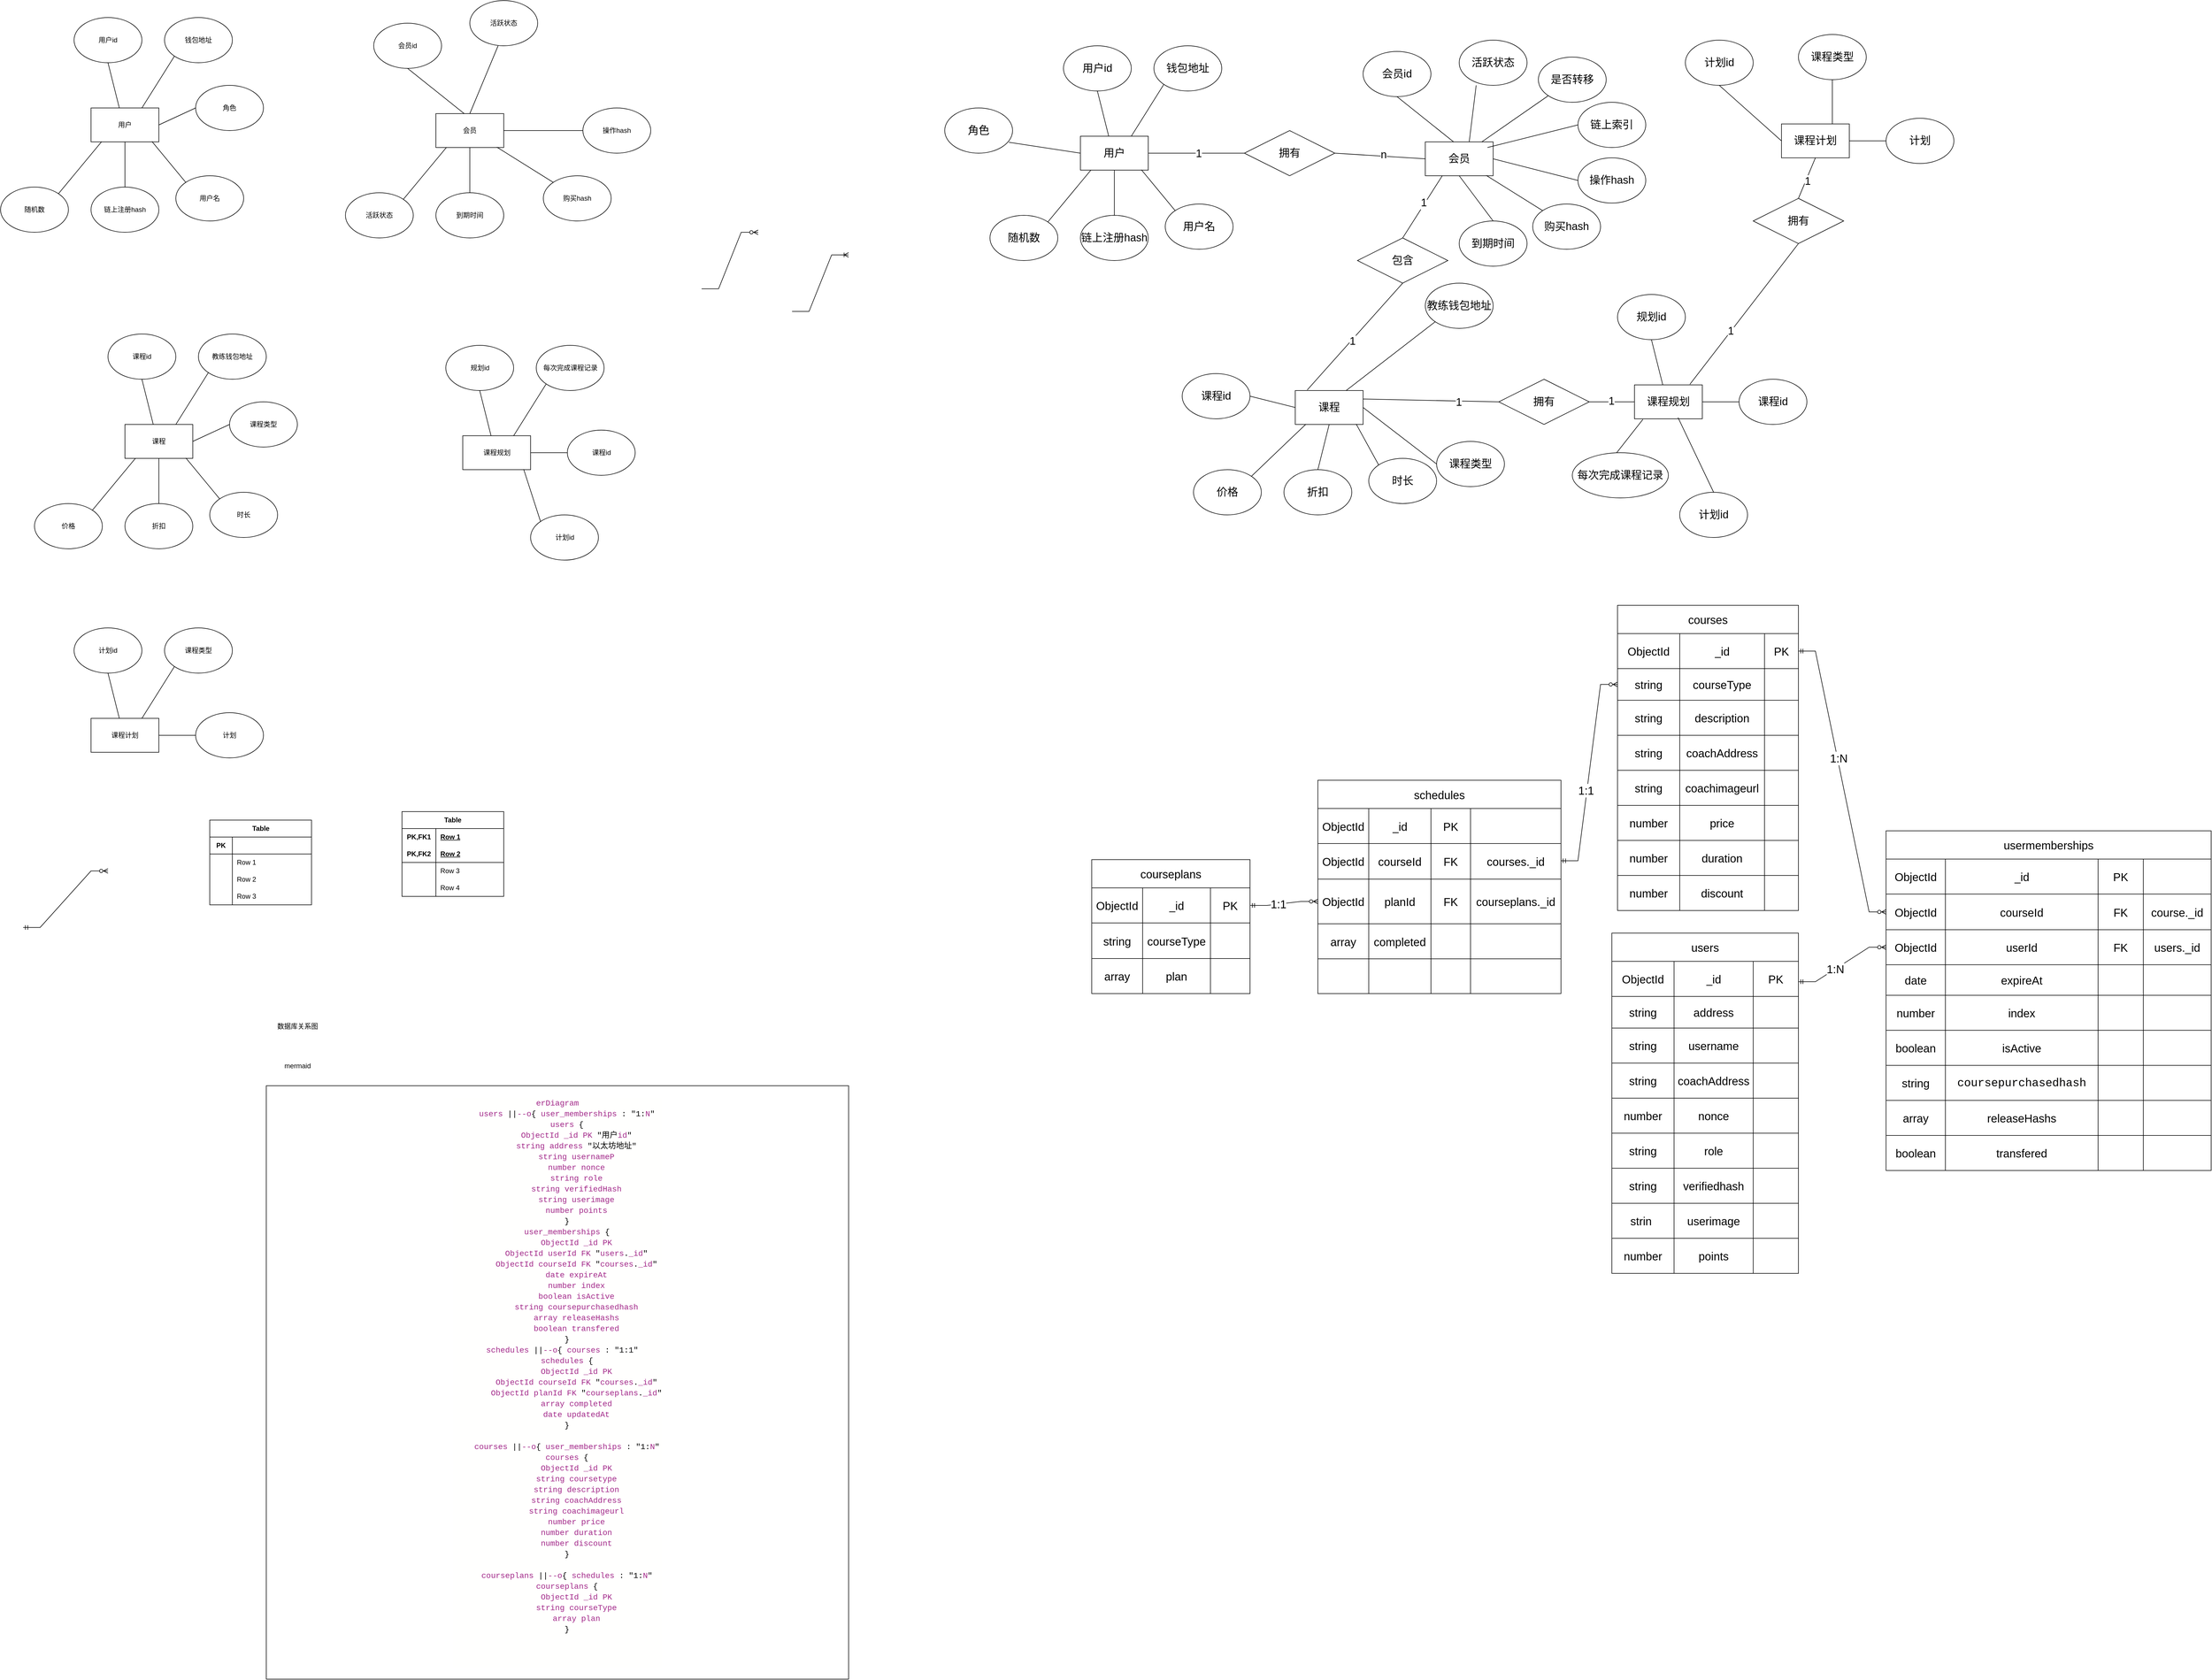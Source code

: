 <mxfile version="26.2.14">
  <diagram id="R2lEEEUBdFMjLlhIrx00" name="Page-1">
    <mxGraphModel dx="2068" dy="1072" grid="0" gridSize="10" guides="1" tooltips="1" connect="1" arrows="1" fold="1" page="0" pageScale="1" pageWidth="850" pageHeight="1100" math="0" shadow="0" extFonts="Permanent Marker^https://fonts.googleapis.com/css?family=Permanent+Marker">
      <root>
        <mxCell id="0" />
        <mxCell id="1" parent="0" />
        <mxCell id="HEfpb9QHLHgI1IoFtFjU-3" value="用户id" style="ellipse;whiteSpace=wrap;html=1;" parent="1" vertex="1">
          <mxGeometry x="150" y="180" width="120" height="80" as="geometry" />
        </mxCell>
        <mxCell id="HEfpb9QHLHgI1IoFtFjU-4" value="用户" style="rounded=0;whiteSpace=wrap;html=1;" parent="1" vertex="1">
          <mxGeometry x="180" y="340" width="120" height="60" as="geometry" />
        </mxCell>
        <mxCell id="HEfpb9QHLHgI1IoFtFjU-25" style="rounded=0;orthogonalLoop=1;jettySize=auto;html=1;exitX=0;exitY=1;exitDx=0;exitDy=0;entryX=0.75;entryY=0;entryDx=0;entryDy=0;endArrow=none;startFill=0;" parent="1" source="HEfpb9QHLHgI1IoFtFjU-15" target="HEfpb9QHLHgI1IoFtFjU-4" edge="1">
          <mxGeometry relative="1" as="geometry" />
        </mxCell>
        <mxCell id="HEfpb9QHLHgI1IoFtFjU-15" value="钱包地址" style="ellipse;whiteSpace=wrap;html=1;" parent="1" vertex="1">
          <mxGeometry x="310" y="180" width="120" height="80" as="geometry" />
        </mxCell>
        <mxCell id="HEfpb9QHLHgI1IoFtFjU-26" style="rounded=0;orthogonalLoop=1;jettySize=auto;html=1;exitX=0;exitY=0.5;exitDx=0;exitDy=0;entryX=1;entryY=0.5;entryDx=0;entryDy=0;endArrow=none;startFill=0;" parent="1" source="HEfpb9QHLHgI1IoFtFjU-16" target="HEfpb9QHLHgI1IoFtFjU-4" edge="1">
          <mxGeometry relative="1" as="geometry" />
        </mxCell>
        <mxCell id="HEfpb9QHLHgI1IoFtFjU-16" value="角色" style="ellipse;whiteSpace=wrap;html=1;" parent="1" vertex="1">
          <mxGeometry x="365" y="300" width="120" height="80" as="geometry" />
        </mxCell>
        <mxCell id="HEfpb9QHLHgI1IoFtFjU-18" value="用户名" style="ellipse;whiteSpace=wrap;html=1;" parent="1" vertex="1">
          <mxGeometry x="330" y="460" width="120" height="80" as="geometry" />
        </mxCell>
        <mxCell id="HEfpb9QHLHgI1IoFtFjU-28" style="rounded=0;orthogonalLoop=1;jettySize=auto;html=1;exitX=0.5;exitY=0;exitDx=0;exitDy=0;entryX=0.5;entryY=1;entryDx=0;entryDy=0;endArrow=none;startFill=0;" parent="1" source="HEfpb9QHLHgI1IoFtFjU-19" target="HEfpb9QHLHgI1IoFtFjU-4" edge="1">
          <mxGeometry relative="1" as="geometry" />
        </mxCell>
        <mxCell id="HEfpb9QHLHgI1IoFtFjU-19" value="链上注册hash" style="ellipse;whiteSpace=wrap;html=1;" parent="1" vertex="1">
          <mxGeometry x="180" y="480" width="120" height="80" as="geometry" />
        </mxCell>
        <mxCell id="HEfpb9QHLHgI1IoFtFjU-20" value="随机数" style="ellipse;whiteSpace=wrap;html=1;" parent="1" vertex="1">
          <mxGeometry x="20" y="480" width="120" height="80" as="geometry" />
        </mxCell>
        <mxCell id="HEfpb9QHLHgI1IoFtFjU-24" style="rounded=0;orthogonalLoop=1;jettySize=auto;html=1;exitX=0.5;exitY=1;exitDx=0;exitDy=0;entryX=0.417;entryY=0;entryDx=0;entryDy=0;entryPerimeter=0;endArrow=none;startFill=0;" parent="1" source="HEfpb9QHLHgI1IoFtFjU-3" target="HEfpb9QHLHgI1IoFtFjU-4" edge="1">
          <mxGeometry relative="1" as="geometry" />
        </mxCell>
        <mxCell id="HEfpb9QHLHgI1IoFtFjU-27" style="rounded=0;orthogonalLoop=1;jettySize=auto;html=1;exitX=0;exitY=0;exitDx=0;exitDy=0;entryX=0.898;entryY=0.988;entryDx=0;entryDy=0;entryPerimeter=0;endArrow=none;startFill=0;" parent="1" source="HEfpb9QHLHgI1IoFtFjU-18" target="HEfpb9QHLHgI1IoFtFjU-4" edge="1">
          <mxGeometry relative="1" as="geometry" />
        </mxCell>
        <mxCell id="HEfpb9QHLHgI1IoFtFjU-29" style="rounded=0;orthogonalLoop=1;jettySize=auto;html=1;exitX=1;exitY=0;exitDx=0;exitDy=0;entryX=0.157;entryY=0.992;entryDx=0;entryDy=0;entryPerimeter=0;endArrow=none;startFill=0;" parent="1" source="HEfpb9QHLHgI1IoFtFjU-20" target="HEfpb9QHLHgI1IoFtFjU-4" edge="1">
          <mxGeometry relative="1" as="geometry" />
        </mxCell>
        <mxCell id="HEfpb9QHLHgI1IoFtFjU-30" value="会员id" style="ellipse;whiteSpace=wrap;html=1;" parent="1" vertex="1">
          <mxGeometry x="680" y="190" width="120" height="80" as="geometry" />
        </mxCell>
        <mxCell id="HEfpb9QHLHgI1IoFtFjU-43" style="rounded=0;orthogonalLoop=1;jettySize=auto;html=1;exitX=0.5;exitY=0;exitDx=0;exitDy=0;endArrow=none;startFill=0;" parent="1" source="HEfpb9QHLHgI1IoFtFjU-31" edge="1">
          <mxGeometry relative="1" as="geometry">
            <mxPoint x="900" y="230" as="targetPoint" />
          </mxGeometry>
        </mxCell>
        <mxCell id="HEfpb9QHLHgI1IoFtFjU-31" value="会员" style="rounded=0;whiteSpace=wrap;html=1;" parent="1" vertex="1">
          <mxGeometry x="790" y="350" width="120" height="60" as="geometry" />
        </mxCell>
        <mxCell id="HEfpb9QHLHgI1IoFtFjU-36" value="购买hash" style="ellipse;whiteSpace=wrap;html=1;" parent="1" vertex="1">
          <mxGeometry x="980" y="460" width="120" height="80" as="geometry" />
        </mxCell>
        <mxCell id="HEfpb9QHLHgI1IoFtFjU-37" style="rounded=0;orthogonalLoop=1;jettySize=auto;html=1;exitX=0.5;exitY=0;exitDx=0;exitDy=0;entryX=0.5;entryY=1;entryDx=0;entryDy=0;endArrow=none;startFill=0;" parent="1" source="HEfpb9QHLHgI1IoFtFjU-38" target="HEfpb9QHLHgI1IoFtFjU-31" edge="1">
          <mxGeometry relative="1" as="geometry" />
        </mxCell>
        <mxCell id="HEfpb9QHLHgI1IoFtFjU-38" value="到期时间" style="ellipse;whiteSpace=wrap;html=1;" parent="1" vertex="1">
          <mxGeometry x="790" y="490" width="120" height="80" as="geometry" />
        </mxCell>
        <mxCell id="HEfpb9QHLHgI1IoFtFjU-39" value="活跃状态" style="ellipse;whiteSpace=wrap;html=1;" parent="1" vertex="1">
          <mxGeometry x="630" y="490" width="120" height="80" as="geometry" />
        </mxCell>
        <mxCell id="HEfpb9QHLHgI1IoFtFjU-40" style="rounded=0;orthogonalLoop=1;jettySize=auto;html=1;exitX=0.5;exitY=1;exitDx=0;exitDy=0;entryX=0.417;entryY=0;entryDx=0;entryDy=0;entryPerimeter=0;endArrow=none;startFill=0;" parent="1" source="HEfpb9QHLHgI1IoFtFjU-30" target="HEfpb9QHLHgI1IoFtFjU-31" edge="1">
          <mxGeometry relative="1" as="geometry" />
        </mxCell>
        <mxCell id="HEfpb9QHLHgI1IoFtFjU-41" style="rounded=0;orthogonalLoop=1;jettySize=auto;html=1;exitX=0;exitY=0;exitDx=0;exitDy=0;entryX=0.898;entryY=0.988;entryDx=0;entryDy=0;entryPerimeter=0;endArrow=none;startFill=0;" parent="1" source="HEfpb9QHLHgI1IoFtFjU-36" target="HEfpb9QHLHgI1IoFtFjU-31" edge="1">
          <mxGeometry relative="1" as="geometry" />
        </mxCell>
        <mxCell id="HEfpb9QHLHgI1IoFtFjU-42" style="rounded=0;orthogonalLoop=1;jettySize=auto;html=1;exitX=1;exitY=0;exitDx=0;exitDy=0;entryX=0.157;entryY=0.992;entryDx=0;entryDy=0;entryPerimeter=0;endArrow=none;startFill=0;" parent="1" source="HEfpb9QHLHgI1IoFtFjU-39" target="HEfpb9QHLHgI1IoFtFjU-31" edge="1">
          <mxGeometry relative="1" as="geometry" />
        </mxCell>
        <mxCell id="HEfpb9QHLHgI1IoFtFjU-44" value="活跃状态" style="ellipse;whiteSpace=wrap;html=1;" parent="1" vertex="1">
          <mxGeometry x="850" y="150" width="120" height="80" as="geometry" />
        </mxCell>
        <mxCell id="HEfpb9QHLHgI1IoFtFjU-47" style="rounded=0;orthogonalLoop=1;jettySize=auto;html=1;exitX=0;exitY=0.5;exitDx=0;exitDy=0;entryX=1;entryY=0.5;entryDx=0;entryDy=0;endArrow=none;startFill=0;" parent="1" source="HEfpb9QHLHgI1IoFtFjU-48" target="HEfpb9QHLHgI1IoFtFjU-31" edge="1">
          <mxGeometry relative="1" as="geometry">
            <mxPoint x="920" y="410" as="targetPoint" />
          </mxGeometry>
        </mxCell>
        <mxCell id="HEfpb9QHLHgI1IoFtFjU-48" value="操作hash" style="ellipse;whiteSpace=wrap;html=1;" parent="1" vertex="1">
          <mxGeometry x="1050" y="340" width="120" height="80" as="geometry" />
        </mxCell>
        <mxCell id="HEfpb9QHLHgI1IoFtFjU-49" value="课程id" style="ellipse;whiteSpace=wrap;html=1;" parent="1" vertex="1">
          <mxGeometry x="210" y="740" width="120" height="80" as="geometry" />
        </mxCell>
        <mxCell id="HEfpb9QHLHgI1IoFtFjU-50" value="课程" style="rounded=0;whiteSpace=wrap;html=1;" parent="1" vertex="1">
          <mxGeometry x="240" y="900" width="120" height="60" as="geometry" />
        </mxCell>
        <mxCell id="HEfpb9QHLHgI1IoFtFjU-51" style="rounded=0;orthogonalLoop=1;jettySize=auto;html=1;exitX=0;exitY=1;exitDx=0;exitDy=0;entryX=0.75;entryY=0;entryDx=0;entryDy=0;endArrow=none;startFill=0;" parent="1" source="HEfpb9QHLHgI1IoFtFjU-52" target="HEfpb9QHLHgI1IoFtFjU-50" edge="1">
          <mxGeometry relative="1" as="geometry" />
        </mxCell>
        <mxCell id="HEfpb9QHLHgI1IoFtFjU-52" value="教练钱包地址" style="ellipse;whiteSpace=wrap;html=1;" parent="1" vertex="1">
          <mxGeometry x="370" y="740" width="120" height="80" as="geometry" />
        </mxCell>
        <mxCell id="HEfpb9QHLHgI1IoFtFjU-53" style="rounded=0;orthogonalLoop=1;jettySize=auto;html=1;exitX=0;exitY=0.5;exitDx=0;exitDy=0;entryX=1;entryY=0.5;entryDx=0;entryDy=0;endArrow=none;startFill=0;" parent="1" source="HEfpb9QHLHgI1IoFtFjU-54" target="HEfpb9QHLHgI1IoFtFjU-50" edge="1">
          <mxGeometry relative="1" as="geometry" />
        </mxCell>
        <mxCell id="HEfpb9QHLHgI1IoFtFjU-54" value="课程类型" style="ellipse;whiteSpace=wrap;html=1;" parent="1" vertex="1">
          <mxGeometry x="425" y="860" width="120" height="80" as="geometry" />
        </mxCell>
        <mxCell id="HEfpb9QHLHgI1IoFtFjU-55" value="时长" style="ellipse;whiteSpace=wrap;html=1;" parent="1" vertex="1">
          <mxGeometry x="390" y="1020" width="120" height="80" as="geometry" />
        </mxCell>
        <mxCell id="HEfpb9QHLHgI1IoFtFjU-56" style="rounded=0;orthogonalLoop=1;jettySize=auto;html=1;exitX=0.5;exitY=0;exitDx=0;exitDy=0;entryX=0.5;entryY=1;entryDx=0;entryDy=0;endArrow=none;startFill=0;" parent="1" source="HEfpb9QHLHgI1IoFtFjU-57" target="HEfpb9QHLHgI1IoFtFjU-50" edge="1">
          <mxGeometry relative="1" as="geometry" />
        </mxCell>
        <mxCell id="HEfpb9QHLHgI1IoFtFjU-57" value="折扣" style="ellipse;whiteSpace=wrap;html=1;" parent="1" vertex="1">
          <mxGeometry x="240" y="1040" width="120" height="80" as="geometry" />
        </mxCell>
        <mxCell id="HEfpb9QHLHgI1IoFtFjU-58" value="价格" style="ellipse;whiteSpace=wrap;html=1;" parent="1" vertex="1">
          <mxGeometry x="80" y="1040" width="120" height="80" as="geometry" />
        </mxCell>
        <mxCell id="HEfpb9QHLHgI1IoFtFjU-59" style="rounded=0;orthogonalLoop=1;jettySize=auto;html=1;exitX=0.5;exitY=1;exitDx=0;exitDy=0;entryX=0.417;entryY=0;entryDx=0;entryDy=0;entryPerimeter=0;endArrow=none;startFill=0;" parent="1" source="HEfpb9QHLHgI1IoFtFjU-49" target="HEfpb9QHLHgI1IoFtFjU-50" edge="1">
          <mxGeometry relative="1" as="geometry" />
        </mxCell>
        <mxCell id="HEfpb9QHLHgI1IoFtFjU-60" style="rounded=0;orthogonalLoop=1;jettySize=auto;html=1;exitX=0;exitY=0;exitDx=0;exitDy=0;entryX=0.898;entryY=0.988;entryDx=0;entryDy=0;entryPerimeter=0;endArrow=none;startFill=0;" parent="1" source="HEfpb9QHLHgI1IoFtFjU-55" target="HEfpb9QHLHgI1IoFtFjU-50" edge="1">
          <mxGeometry relative="1" as="geometry" />
        </mxCell>
        <mxCell id="HEfpb9QHLHgI1IoFtFjU-61" style="rounded=0;orthogonalLoop=1;jettySize=auto;html=1;exitX=1;exitY=0;exitDx=0;exitDy=0;entryX=0.157;entryY=0.992;entryDx=0;entryDy=0;entryPerimeter=0;endArrow=none;startFill=0;" parent="1" source="HEfpb9QHLHgI1IoFtFjU-58" target="HEfpb9QHLHgI1IoFtFjU-50" edge="1">
          <mxGeometry relative="1" as="geometry" />
        </mxCell>
        <mxCell id="HEfpb9QHLHgI1IoFtFjU-101" value="用户id" style="ellipse;whiteSpace=wrap;html=1;fontSize=19;" parent="1" vertex="1">
          <mxGeometry x="1900" y="230" width="120" height="80" as="geometry" />
        </mxCell>
        <mxCell id="HEfpb9QHLHgI1IoFtFjU-141" style="rounded=0;orthogonalLoop=1;jettySize=auto;html=1;exitX=1;exitY=0.5;exitDx=0;exitDy=0;entryX=0;entryY=0.5;entryDx=0;entryDy=0;endArrow=none;startFill=0;fontSize=19;" parent="1" source="HEfpb9QHLHgI1IoFtFjU-102" target="HEfpb9QHLHgI1IoFtFjU-140" edge="1">
          <mxGeometry relative="1" as="geometry" />
        </mxCell>
        <mxCell id="HEfpb9QHLHgI1IoFtFjU-143" value="1" style="edgeLabel;html=1;align=center;verticalAlign=middle;resizable=0;points=[];fontSize=19;" parent="HEfpb9QHLHgI1IoFtFjU-141" vertex="1" connectable="0">
          <mxGeometry x="0.046" y="-1" relative="1" as="geometry">
            <mxPoint as="offset" />
          </mxGeometry>
        </mxCell>
        <mxCell id="HEfpb9QHLHgI1IoFtFjU-102" value="用户" style="rounded=0;whiteSpace=wrap;html=1;fontSize=19;" parent="1" vertex="1">
          <mxGeometry x="1930" y="390" width="120" height="60" as="geometry" />
        </mxCell>
        <mxCell id="HEfpb9QHLHgI1IoFtFjU-103" style="rounded=0;orthogonalLoop=1;jettySize=auto;html=1;exitX=0;exitY=1;exitDx=0;exitDy=0;entryX=0.75;entryY=0;entryDx=0;entryDy=0;endArrow=none;startFill=0;fontSize=19;" parent="1" source="HEfpb9QHLHgI1IoFtFjU-104" target="HEfpb9QHLHgI1IoFtFjU-102" edge="1">
          <mxGeometry relative="1" as="geometry" />
        </mxCell>
        <mxCell id="HEfpb9QHLHgI1IoFtFjU-104" value="钱包地址" style="ellipse;whiteSpace=wrap;html=1;fontSize=19;" parent="1" vertex="1">
          <mxGeometry x="2060" y="230" width="120" height="80" as="geometry" />
        </mxCell>
        <mxCell id="HEfpb9QHLHgI1IoFtFjU-105" style="rounded=0;orthogonalLoop=1;jettySize=auto;html=1;exitX=0.945;exitY=0.759;exitDx=0;exitDy=0;entryX=0;entryY=0.5;entryDx=0;entryDy=0;endArrow=none;startFill=0;exitPerimeter=0;fontSize=19;" parent="1" source="HEfpb9QHLHgI1IoFtFjU-106" target="HEfpb9QHLHgI1IoFtFjU-102" edge="1">
          <mxGeometry relative="1" as="geometry" />
        </mxCell>
        <mxCell id="HEfpb9QHLHgI1IoFtFjU-106" value="角色" style="ellipse;whiteSpace=wrap;html=1;fontSize=19;" parent="1" vertex="1">
          <mxGeometry x="1690" y="340" width="120" height="80" as="geometry" />
        </mxCell>
        <mxCell id="HEfpb9QHLHgI1IoFtFjU-107" value="用户名" style="ellipse;whiteSpace=wrap;html=1;fontSize=19;" parent="1" vertex="1">
          <mxGeometry x="2080" y="510" width="120" height="80" as="geometry" />
        </mxCell>
        <mxCell id="HEfpb9QHLHgI1IoFtFjU-108" style="rounded=0;orthogonalLoop=1;jettySize=auto;html=1;exitX=0.5;exitY=0;exitDx=0;exitDy=0;entryX=0.5;entryY=1;entryDx=0;entryDy=0;endArrow=none;startFill=0;fontSize=19;" parent="1" source="HEfpb9QHLHgI1IoFtFjU-109" target="HEfpb9QHLHgI1IoFtFjU-102" edge="1">
          <mxGeometry relative="1" as="geometry" />
        </mxCell>
        <mxCell id="HEfpb9QHLHgI1IoFtFjU-109" value="链上注册hash" style="ellipse;whiteSpace=wrap;html=1;fontSize=19;" parent="1" vertex="1">
          <mxGeometry x="1930" y="530" width="120" height="80" as="geometry" />
        </mxCell>
        <mxCell id="HEfpb9QHLHgI1IoFtFjU-110" value="随机数" style="ellipse;whiteSpace=wrap;html=1;fontSize=19;" parent="1" vertex="1">
          <mxGeometry x="1770" y="530" width="120" height="80" as="geometry" />
        </mxCell>
        <mxCell id="HEfpb9QHLHgI1IoFtFjU-111" style="rounded=0;orthogonalLoop=1;jettySize=auto;html=1;exitX=0.5;exitY=1;exitDx=0;exitDy=0;entryX=0.417;entryY=0;entryDx=0;entryDy=0;entryPerimeter=0;endArrow=none;startFill=0;fontSize=19;" parent="1" source="HEfpb9QHLHgI1IoFtFjU-101" target="HEfpb9QHLHgI1IoFtFjU-102" edge="1">
          <mxGeometry relative="1" as="geometry" />
        </mxCell>
        <mxCell id="HEfpb9QHLHgI1IoFtFjU-112" style="rounded=0;orthogonalLoop=1;jettySize=auto;html=1;exitX=0;exitY=0;exitDx=0;exitDy=0;entryX=0.898;entryY=0.988;entryDx=0;entryDy=0;entryPerimeter=0;endArrow=none;startFill=0;fontSize=19;" parent="1" source="HEfpb9QHLHgI1IoFtFjU-107" target="HEfpb9QHLHgI1IoFtFjU-102" edge="1">
          <mxGeometry relative="1" as="geometry" />
        </mxCell>
        <mxCell id="HEfpb9QHLHgI1IoFtFjU-113" style="rounded=0;orthogonalLoop=1;jettySize=auto;html=1;exitX=1;exitY=0;exitDx=0;exitDy=0;entryX=0.157;entryY=0.992;entryDx=0;entryDy=0;entryPerimeter=0;endArrow=none;startFill=0;fontSize=19;" parent="1" source="HEfpb9QHLHgI1IoFtFjU-110" target="HEfpb9QHLHgI1IoFtFjU-102" edge="1">
          <mxGeometry relative="1" as="geometry" />
        </mxCell>
        <mxCell id="HEfpb9QHLHgI1IoFtFjU-114" value="会员id" style="ellipse;whiteSpace=wrap;html=1;fontSize=19;" parent="1" vertex="1">
          <mxGeometry x="2430" y="240" width="120" height="80" as="geometry" />
        </mxCell>
        <mxCell id="HEfpb9QHLHgI1IoFtFjU-115" style="rounded=0;orthogonalLoop=1;jettySize=auto;html=1;exitX=0.646;exitY=0.025;exitDx=0;exitDy=0;endArrow=none;startFill=0;exitPerimeter=0;entryX=0.25;entryY=1;entryDx=0;entryDy=0;entryPerimeter=0;fontSize=19;" parent="1" source="HEfpb9QHLHgI1IoFtFjU-116" target="HEfpb9QHLHgI1IoFtFjU-124" edge="1">
          <mxGeometry relative="1" as="geometry">
            <mxPoint x="2650" y="280" as="targetPoint" />
          </mxGeometry>
        </mxCell>
        <mxCell id="HEfpb9QHLHgI1IoFtFjU-116" value="会员" style="rounded=0;whiteSpace=wrap;html=1;fontSize=19;" parent="1" vertex="1">
          <mxGeometry x="2540" y="400" width="120" height="60" as="geometry" />
        </mxCell>
        <mxCell id="HEfpb9QHLHgI1IoFtFjU-117" value="购买hash" style="ellipse;whiteSpace=wrap;html=1;fontSize=19;" parent="1" vertex="1">
          <mxGeometry x="2730" y="510" width="120" height="80" as="geometry" />
        </mxCell>
        <mxCell id="HEfpb9QHLHgI1IoFtFjU-118" style="rounded=0;orthogonalLoop=1;jettySize=auto;html=1;exitX=0.5;exitY=0;exitDx=0;exitDy=0;entryX=0.5;entryY=1;entryDx=0;entryDy=0;endArrow=none;startFill=0;fontSize=19;" parent="1" source="HEfpb9QHLHgI1IoFtFjU-119" target="HEfpb9QHLHgI1IoFtFjU-116" edge="1">
          <mxGeometry relative="1" as="geometry" />
        </mxCell>
        <mxCell id="HEfpb9QHLHgI1IoFtFjU-119" value="到期时间" style="ellipse;whiteSpace=wrap;html=1;fontSize=19;" parent="1" vertex="1">
          <mxGeometry x="2600" y="540" width="120" height="80" as="geometry" />
        </mxCell>
        <mxCell id="HEfpb9QHLHgI1IoFtFjU-120" value="是否转移" style="ellipse;whiteSpace=wrap;html=1;fontSize=19;" parent="1" vertex="1">
          <mxGeometry x="2740" y="250" width="120" height="80" as="geometry" />
        </mxCell>
        <mxCell id="HEfpb9QHLHgI1IoFtFjU-121" style="rounded=0;orthogonalLoop=1;jettySize=auto;html=1;exitX=0.5;exitY=1;exitDx=0;exitDy=0;entryX=0.417;entryY=0;entryDx=0;entryDy=0;entryPerimeter=0;endArrow=none;startFill=0;fontSize=19;" parent="1" source="HEfpb9QHLHgI1IoFtFjU-114" target="HEfpb9QHLHgI1IoFtFjU-116" edge="1">
          <mxGeometry relative="1" as="geometry" />
        </mxCell>
        <mxCell id="HEfpb9QHLHgI1IoFtFjU-122" style="rounded=0;orthogonalLoop=1;jettySize=auto;html=1;exitX=0;exitY=0;exitDx=0;exitDy=0;entryX=0.898;entryY=0.988;entryDx=0;entryDy=0;entryPerimeter=0;endArrow=none;startFill=0;fontSize=19;" parent="1" source="HEfpb9QHLHgI1IoFtFjU-117" target="HEfpb9QHLHgI1IoFtFjU-116" edge="1">
          <mxGeometry relative="1" as="geometry" />
        </mxCell>
        <mxCell id="HEfpb9QHLHgI1IoFtFjU-123" style="rounded=0;orthogonalLoop=1;jettySize=auto;html=1;exitX=0;exitY=1;exitDx=0;exitDy=0;endArrow=none;startFill=0;fontSize=19;" parent="1" source="HEfpb9QHLHgI1IoFtFjU-120" edge="1">
          <mxGeometry relative="1" as="geometry">
            <mxPoint x="2640" y="400" as="targetPoint" />
          </mxGeometry>
        </mxCell>
        <mxCell id="HEfpb9QHLHgI1IoFtFjU-124" value="活跃状态" style="ellipse;whiteSpace=wrap;html=1;fontSize=19;" parent="1" vertex="1">
          <mxGeometry x="2600" y="220" width="120" height="80" as="geometry" />
        </mxCell>
        <mxCell id="HEfpb9QHLHgI1IoFtFjU-125" style="rounded=0;orthogonalLoop=1;jettySize=auto;html=1;exitX=0;exitY=0.5;exitDx=0;exitDy=0;entryX=1;entryY=0.5;entryDx=0;entryDy=0;endArrow=none;startFill=0;fontSize=19;" parent="1" source="HEfpb9QHLHgI1IoFtFjU-126" target="HEfpb9QHLHgI1IoFtFjU-116" edge="1">
          <mxGeometry relative="1" as="geometry">
            <mxPoint x="2670" y="460" as="targetPoint" />
          </mxGeometry>
        </mxCell>
        <mxCell id="HEfpb9QHLHgI1IoFtFjU-126" value="操作hash" style="ellipse;whiteSpace=wrap;html=1;fontSize=19;" parent="1" vertex="1">
          <mxGeometry x="2810" y="428.27" width="120" height="80" as="geometry" />
        </mxCell>
        <mxCell id="HEfpb9QHLHgI1IoFtFjU-127" value="课程id" style="ellipse;whiteSpace=wrap;html=1;fontSize=19;" parent="1" vertex="1">
          <mxGeometry x="2110" y="810" width="120" height="80" as="geometry" />
        </mxCell>
        <mxCell id="HEfpb9QHLHgI1IoFtFjU-186" style="rounded=0;orthogonalLoop=1;jettySize=auto;html=1;exitX=1;exitY=0.25;exitDx=0;exitDy=0;entryX=0;entryY=0.5;entryDx=0;entryDy=0;endArrow=none;startFill=0;fontSize=19;" parent="1" source="HEfpb9QHLHgI1IoFtFjU-128" target="HEfpb9QHLHgI1IoFtFjU-187" edge="1">
          <mxGeometry relative="1" as="geometry">
            <mxPoint x="2590" y="855" as="targetPoint" />
          </mxGeometry>
        </mxCell>
        <mxCell id="HEfpb9QHLHgI1IoFtFjU-196" value="1" style="edgeLabel;html=1;align=center;verticalAlign=middle;resizable=0;points=[];fontSize=19;" parent="HEfpb9QHLHgI1IoFtFjU-186" vertex="1" connectable="0">
          <mxGeometry x="0.405" y="-2" relative="1" as="geometry">
            <mxPoint as="offset" />
          </mxGeometry>
        </mxCell>
        <mxCell id="HEfpb9QHLHgI1IoFtFjU-128" value="课程" style="rounded=0;whiteSpace=wrap;html=1;fontSize=19;" parent="1" vertex="1">
          <mxGeometry x="2310" y="840" width="120" height="60" as="geometry" />
        </mxCell>
        <mxCell id="HEfpb9QHLHgI1IoFtFjU-129" style="rounded=0;orthogonalLoop=1;jettySize=auto;html=1;exitX=0;exitY=1;exitDx=0;exitDy=0;entryX=0.75;entryY=0;entryDx=0;entryDy=0;endArrow=none;startFill=0;fontSize=19;" parent="1" source="HEfpb9QHLHgI1IoFtFjU-130" target="HEfpb9QHLHgI1IoFtFjU-128" edge="1">
          <mxGeometry relative="1" as="geometry" />
        </mxCell>
        <mxCell id="HEfpb9QHLHgI1IoFtFjU-130" value="教练钱包地址" style="ellipse;whiteSpace=wrap;html=1;fontSize=19;" parent="1" vertex="1">
          <mxGeometry x="2540" y="650" width="120" height="80" as="geometry" />
        </mxCell>
        <mxCell id="HEfpb9QHLHgI1IoFtFjU-131" style="rounded=0;orthogonalLoop=1;jettySize=auto;html=1;exitX=0;exitY=0.5;exitDx=0;exitDy=0;entryX=1;entryY=0.5;entryDx=0;entryDy=0;endArrow=none;startFill=0;fontSize=19;" parent="1" source="HEfpb9QHLHgI1IoFtFjU-132" target="HEfpb9QHLHgI1IoFtFjU-128" edge="1">
          <mxGeometry relative="1" as="geometry" />
        </mxCell>
        <mxCell id="HEfpb9QHLHgI1IoFtFjU-132" value="课程类型" style="ellipse;whiteSpace=wrap;html=1;fontSize=19;" parent="1" vertex="1">
          <mxGeometry x="2560" y="930" width="120" height="80" as="geometry" />
        </mxCell>
        <mxCell id="HEfpb9QHLHgI1IoFtFjU-133" value="时长" style="ellipse;whiteSpace=wrap;html=1;fontSize=19;" parent="1" vertex="1">
          <mxGeometry x="2440" y="960" width="120" height="80" as="geometry" />
        </mxCell>
        <mxCell id="HEfpb9QHLHgI1IoFtFjU-134" style="rounded=0;orthogonalLoop=1;jettySize=auto;html=1;exitX=0.5;exitY=0;exitDx=0;exitDy=0;entryX=0.5;entryY=1;entryDx=0;entryDy=0;endArrow=none;startFill=0;fontSize=19;" parent="1" source="HEfpb9QHLHgI1IoFtFjU-135" target="HEfpb9QHLHgI1IoFtFjU-128" edge="1">
          <mxGeometry relative="1" as="geometry" />
        </mxCell>
        <mxCell id="HEfpb9QHLHgI1IoFtFjU-135" value="折扣" style="ellipse;whiteSpace=wrap;html=1;fontSize=19;" parent="1" vertex="1">
          <mxGeometry x="2290" y="980" width="120" height="80" as="geometry" />
        </mxCell>
        <mxCell id="HEfpb9QHLHgI1IoFtFjU-136" value="价格" style="ellipse;whiteSpace=wrap;html=1;fontSize=19;" parent="1" vertex="1">
          <mxGeometry x="2130" y="980" width="120" height="80" as="geometry" />
        </mxCell>
        <mxCell id="HEfpb9QHLHgI1IoFtFjU-137" style="rounded=0;orthogonalLoop=1;jettySize=auto;html=1;exitX=1;exitY=0.5;exitDx=0;exitDy=0;entryX=0;entryY=0.5;entryDx=0;entryDy=0;endArrow=none;startFill=0;fontSize=19;" parent="1" source="HEfpb9QHLHgI1IoFtFjU-127" target="HEfpb9QHLHgI1IoFtFjU-128" edge="1">
          <mxGeometry relative="1" as="geometry" />
        </mxCell>
        <mxCell id="HEfpb9QHLHgI1IoFtFjU-138" style="rounded=0;orthogonalLoop=1;jettySize=auto;html=1;exitX=0;exitY=0;exitDx=0;exitDy=0;entryX=0.898;entryY=0.988;entryDx=0;entryDy=0;entryPerimeter=0;endArrow=none;startFill=0;fontSize=19;" parent="1" source="HEfpb9QHLHgI1IoFtFjU-133" target="HEfpb9QHLHgI1IoFtFjU-128" edge="1">
          <mxGeometry relative="1" as="geometry" />
        </mxCell>
        <mxCell id="HEfpb9QHLHgI1IoFtFjU-139" style="rounded=0;orthogonalLoop=1;jettySize=auto;html=1;exitX=1;exitY=0;exitDx=0;exitDy=0;entryX=0.157;entryY=0.992;entryDx=0;entryDy=0;entryPerimeter=0;endArrow=none;startFill=0;fontSize=19;" parent="1" source="HEfpb9QHLHgI1IoFtFjU-136" target="HEfpb9QHLHgI1IoFtFjU-128" edge="1">
          <mxGeometry relative="1" as="geometry" />
        </mxCell>
        <mxCell id="HEfpb9QHLHgI1IoFtFjU-142" style="rounded=0;orthogonalLoop=1;jettySize=auto;html=1;exitX=1;exitY=0.5;exitDx=0;exitDy=0;entryX=0;entryY=0.5;entryDx=0;entryDy=0;endArrow=none;startFill=0;fontSize=19;" parent="1" source="HEfpb9QHLHgI1IoFtFjU-140" target="HEfpb9QHLHgI1IoFtFjU-116" edge="1">
          <mxGeometry relative="1" as="geometry" />
        </mxCell>
        <mxCell id="HEfpb9QHLHgI1IoFtFjU-144" value="n" style="edgeLabel;html=1;align=center;verticalAlign=middle;resizable=0;points=[];fontSize=19;" parent="HEfpb9QHLHgI1IoFtFjU-142" vertex="1" connectable="0">
          <mxGeometry x="0.067" y="3" relative="1" as="geometry">
            <mxPoint as="offset" />
          </mxGeometry>
        </mxCell>
        <mxCell id="HEfpb9QHLHgI1IoFtFjU-140" value="拥有" style="rhombus;whiteSpace=wrap;html=1;fontSize=19;" parent="1" vertex="1">
          <mxGeometry x="2220" y="380" width="160" height="80" as="geometry" />
        </mxCell>
        <mxCell id="HEfpb9QHLHgI1IoFtFjU-145" style="rounded=0;orthogonalLoop=1;jettySize=auto;html=1;exitX=0.5;exitY=1;exitDx=0;exitDy=0;entryX=0.177;entryY=-0.018;entryDx=0;entryDy=0;entryPerimeter=0;endArrow=none;startFill=0;fontSize=19;" parent="1" source="HEfpb9QHLHgI1IoFtFjU-146" target="HEfpb9QHLHgI1IoFtFjU-128" edge="1">
          <mxGeometry relative="1" as="geometry" />
        </mxCell>
        <mxCell id="HEfpb9QHLHgI1IoFtFjU-148" value="1" style="edgeLabel;html=1;align=center;verticalAlign=middle;resizable=0;points=[];fontSize=19;" parent="HEfpb9QHLHgI1IoFtFjU-145" vertex="1" connectable="0">
          <mxGeometry x="0.077" y="2" relative="1" as="geometry">
            <mxPoint as="offset" />
          </mxGeometry>
        </mxCell>
        <mxCell id="HEfpb9QHLHgI1IoFtFjU-147" value="" style="rounded=0;orthogonalLoop=1;jettySize=auto;html=1;exitX=0.25;exitY=1;exitDx=0;exitDy=0;entryX=0.5;entryY=0;entryDx=0;entryDy=0;endArrow=none;startFill=0;fontSize=19;" parent="1" source="HEfpb9QHLHgI1IoFtFjU-116" target="HEfpb9QHLHgI1IoFtFjU-146" edge="1">
          <mxGeometry relative="1" as="geometry">
            <mxPoint x="2570" y="460" as="sourcePoint" />
            <mxPoint x="2431" y="829" as="targetPoint" />
          </mxGeometry>
        </mxCell>
        <mxCell id="HEfpb9QHLHgI1IoFtFjU-149" value="1" style="edgeLabel;html=1;align=center;verticalAlign=middle;resizable=0;points=[];fontSize=19;" parent="HEfpb9QHLHgI1IoFtFjU-147" vertex="1" connectable="0">
          <mxGeometry x="-0.107" y="-2" relative="1" as="geometry">
            <mxPoint as="offset" />
          </mxGeometry>
        </mxCell>
        <mxCell id="HEfpb9QHLHgI1IoFtFjU-146" value="包含" style="rhombus;whiteSpace=wrap;html=1;fontSize=19;" parent="1" vertex="1">
          <mxGeometry x="2420" y="570" width="160" height="80" as="geometry" />
        </mxCell>
        <mxCell id="HEfpb9QHLHgI1IoFtFjU-155" value="规划id" style="ellipse;whiteSpace=wrap;html=1;" parent="1" vertex="1">
          <mxGeometry x="807.5" y="760" width="120" height="80" as="geometry" />
        </mxCell>
        <mxCell id="HEfpb9QHLHgI1IoFtFjU-156" value="课程规划" style="rounded=0;whiteSpace=wrap;html=1;" parent="1" vertex="1">
          <mxGeometry x="837.5" y="920" width="120" height="60" as="geometry" />
        </mxCell>
        <mxCell id="HEfpb9QHLHgI1IoFtFjU-157" style="rounded=0;orthogonalLoop=1;jettySize=auto;html=1;exitX=0;exitY=1;exitDx=0;exitDy=0;entryX=0.75;entryY=0;entryDx=0;entryDy=0;endArrow=none;startFill=0;" parent="1" source="HEfpb9QHLHgI1IoFtFjU-158" target="HEfpb9QHLHgI1IoFtFjU-156" edge="1">
          <mxGeometry relative="1" as="geometry" />
        </mxCell>
        <mxCell id="HEfpb9QHLHgI1IoFtFjU-158" value="每次完成课程记录" style="ellipse;whiteSpace=wrap;html=1;" parent="1" vertex="1">
          <mxGeometry x="967.5" y="760" width="120" height="80" as="geometry" />
        </mxCell>
        <mxCell id="HEfpb9QHLHgI1IoFtFjU-159" style="rounded=0;orthogonalLoop=1;jettySize=auto;html=1;exitX=0;exitY=0.5;exitDx=0;exitDy=0;entryX=1;entryY=0.5;entryDx=0;entryDy=0;endArrow=none;startFill=0;" parent="1" source="HEfpb9QHLHgI1IoFtFjU-160" target="HEfpb9QHLHgI1IoFtFjU-156" edge="1">
          <mxGeometry relative="1" as="geometry" />
        </mxCell>
        <mxCell id="HEfpb9QHLHgI1IoFtFjU-160" value="课程id" style="ellipse;whiteSpace=wrap;html=1;" parent="1" vertex="1">
          <mxGeometry x="1022.5" y="910" width="120" height="80" as="geometry" />
        </mxCell>
        <mxCell id="HEfpb9QHLHgI1IoFtFjU-161" value="计划id" style="ellipse;whiteSpace=wrap;html=1;" parent="1" vertex="1">
          <mxGeometry x="957.5" y="1060" width="120" height="80" as="geometry" />
        </mxCell>
        <mxCell id="HEfpb9QHLHgI1IoFtFjU-165" style="rounded=0;orthogonalLoop=1;jettySize=auto;html=1;exitX=0.5;exitY=1;exitDx=0;exitDy=0;entryX=0.417;entryY=0;entryDx=0;entryDy=0;entryPerimeter=0;endArrow=none;startFill=0;" parent="1" source="HEfpb9QHLHgI1IoFtFjU-155" target="HEfpb9QHLHgI1IoFtFjU-156" edge="1">
          <mxGeometry relative="1" as="geometry" />
        </mxCell>
        <mxCell id="HEfpb9QHLHgI1IoFtFjU-166" style="rounded=0;orthogonalLoop=1;jettySize=auto;html=1;exitX=0;exitY=0;exitDx=0;exitDy=0;entryX=0.898;entryY=0.988;entryDx=0;entryDy=0;entryPerimeter=0;endArrow=none;startFill=0;" parent="1" source="HEfpb9QHLHgI1IoFtFjU-161" target="HEfpb9QHLHgI1IoFtFjU-156" edge="1">
          <mxGeometry relative="1" as="geometry" />
        </mxCell>
        <mxCell id="HEfpb9QHLHgI1IoFtFjU-168" value="计划id" style="ellipse;whiteSpace=wrap;html=1;" parent="1" vertex="1">
          <mxGeometry x="150" y="1260" width="120" height="80" as="geometry" />
        </mxCell>
        <mxCell id="HEfpb9QHLHgI1IoFtFjU-169" value="课程计划" style="rounded=0;whiteSpace=wrap;html=1;" parent="1" vertex="1">
          <mxGeometry x="180" y="1420" width="120" height="60" as="geometry" />
        </mxCell>
        <mxCell id="HEfpb9QHLHgI1IoFtFjU-170" style="rounded=0;orthogonalLoop=1;jettySize=auto;html=1;exitX=0;exitY=1;exitDx=0;exitDy=0;entryX=0.75;entryY=0;entryDx=0;entryDy=0;endArrow=none;startFill=0;" parent="1" source="HEfpb9QHLHgI1IoFtFjU-171" target="HEfpb9QHLHgI1IoFtFjU-169" edge="1">
          <mxGeometry relative="1" as="geometry" />
        </mxCell>
        <mxCell id="HEfpb9QHLHgI1IoFtFjU-171" value="课程类型" style="ellipse;whiteSpace=wrap;html=1;" parent="1" vertex="1">
          <mxGeometry x="310" y="1260" width="120" height="80" as="geometry" />
        </mxCell>
        <mxCell id="HEfpb9QHLHgI1IoFtFjU-172" style="rounded=0;orthogonalLoop=1;jettySize=auto;html=1;exitX=0;exitY=0.5;exitDx=0;exitDy=0;entryX=1;entryY=0.5;entryDx=0;entryDy=0;endArrow=none;startFill=0;" parent="1" source="HEfpb9QHLHgI1IoFtFjU-173" target="HEfpb9QHLHgI1IoFtFjU-169" edge="1">
          <mxGeometry relative="1" as="geometry" />
        </mxCell>
        <mxCell id="HEfpb9QHLHgI1IoFtFjU-173" value="计划" style="ellipse;whiteSpace=wrap;html=1;" parent="1" vertex="1">
          <mxGeometry x="365" y="1410" width="120" height="80" as="geometry" />
        </mxCell>
        <mxCell id="HEfpb9QHLHgI1IoFtFjU-175" style="rounded=0;orthogonalLoop=1;jettySize=auto;html=1;exitX=0.5;exitY=1;exitDx=0;exitDy=0;entryX=0.417;entryY=0;entryDx=0;entryDy=0;entryPerimeter=0;endArrow=none;startFill=0;" parent="1" source="HEfpb9QHLHgI1IoFtFjU-168" target="HEfpb9QHLHgI1IoFtFjU-169" edge="1">
          <mxGeometry relative="1" as="geometry" />
        </mxCell>
        <mxCell id="HEfpb9QHLHgI1IoFtFjU-177" value="规划id" style="ellipse;whiteSpace=wrap;html=1;fontSize=19;" parent="1" vertex="1">
          <mxGeometry x="2880" y="670" width="120" height="80" as="geometry" />
        </mxCell>
        <mxCell id="HEfpb9QHLHgI1IoFtFjU-199" style="rounded=0;orthogonalLoop=1;jettySize=auto;html=1;entryX=0.5;entryY=1;entryDx=0;entryDy=0;endArrow=none;startFill=0;fontSize=19;exitX=0.817;exitY=-0.018;exitDx=0;exitDy=0;exitPerimeter=0;" parent="1" source="HEfpb9QHLHgI1IoFtFjU-178" target="HEfpb9QHLHgI1IoFtFjU-198" edge="1">
          <mxGeometry relative="1" as="geometry">
            <mxPoint x="3020" y="820" as="sourcePoint" />
          </mxGeometry>
        </mxCell>
        <mxCell id="HEfpb9QHLHgI1IoFtFjU-201" value="1" style="edgeLabel;html=1;align=center;verticalAlign=middle;resizable=0;points=[];fontSize=19;" parent="HEfpb9QHLHgI1IoFtFjU-199" vertex="1" connectable="0">
          <mxGeometry x="-0.245" y="1" relative="1" as="geometry">
            <mxPoint as="offset" />
          </mxGeometry>
        </mxCell>
        <mxCell id="HEfpb9QHLHgI1IoFtFjU-178" value="课程规划" style="rounded=0;whiteSpace=wrap;html=1;fontSize=19;" parent="1" vertex="1">
          <mxGeometry x="2910" y="830" width="120" height="60" as="geometry" />
        </mxCell>
        <mxCell id="HEfpb9QHLHgI1IoFtFjU-179" style="rounded=0;orthogonalLoop=1;jettySize=auto;html=1;exitX=0;exitY=1;exitDx=0;exitDy=0;entryX=0.124;entryY=1.017;entryDx=0;entryDy=0;endArrow=none;startFill=0;fontSize=19;entryPerimeter=0;" parent="1" source="HEfpb9QHLHgI1IoFtFjU-180" target="HEfpb9QHLHgI1IoFtFjU-178" edge="1">
          <mxGeometry relative="1" as="geometry" />
        </mxCell>
        <mxCell id="HEfpb9QHLHgI1IoFtFjU-180" value="每次完成课程记录" style="ellipse;whiteSpace=wrap;html=1;fontSize=19;" parent="1" vertex="1">
          <mxGeometry x="2800" y="950" width="170" height="80" as="geometry" />
        </mxCell>
        <mxCell id="HEfpb9QHLHgI1IoFtFjU-181" style="rounded=0;orthogonalLoop=1;jettySize=auto;html=1;exitX=0;exitY=0.5;exitDx=0;exitDy=0;entryX=1;entryY=0.5;entryDx=0;entryDy=0;endArrow=none;startFill=0;fontSize=19;" parent="1" source="HEfpb9QHLHgI1IoFtFjU-182" target="HEfpb9QHLHgI1IoFtFjU-178" edge="1">
          <mxGeometry relative="1" as="geometry" />
        </mxCell>
        <mxCell id="HEfpb9QHLHgI1IoFtFjU-182" value="课程id" style="ellipse;whiteSpace=wrap;html=1;fontSize=19;" parent="1" vertex="1">
          <mxGeometry x="3095" y="820" width="120" height="80" as="geometry" />
        </mxCell>
        <mxCell id="HEfpb9QHLHgI1IoFtFjU-183" value="计划id" style="ellipse;whiteSpace=wrap;html=1;fontSize=19;" parent="1" vertex="1">
          <mxGeometry x="2990" y="1020" width="120" height="80" as="geometry" />
        </mxCell>
        <mxCell id="HEfpb9QHLHgI1IoFtFjU-184" style="rounded=0;orthogonalLoop=1;jettySize=auto;html=1;exitX=0.5;exitY=1;exitDx=0;exitDy=0;entryX=0.417;entryY=0;entryDx=0;entryDy=0;entryPerimeter=0;endArrow=none;startFill=0;fontSize=19;" parent="1" source="HEfpb9QHLHgI1IoFtFjU-177" target="HEfpb9QHLHgI1IoFtFjU-178" edge="1">
          <mxGeometry relative="1" as="geometry" />
        </mxCell>
        <mxCell id="HEfpb9QHLHgI1IoFtFjU-185" style="rounded=0;orthogonalLoop=1;jettySize=auto;html=1;exitX=0.5;exitY=0;exitDx=0;exitDy=0;entryX=0.642;entryY=0.964;entryDx=0;entryDy=0;endArrow=none;startFill=0;fontSize=19;entryPerimeter=0;" parent="1" source="HEfpb9QHLHgI1IoFtFjU-183" target="HEfpb9QHLHgI1IoFtFjU-178" edge="1">
          <mxGeometry relative="1" as="geometry" />
        </mxCell>
        <mxCell id="HEfpb9QHLHgI1IoFtFjU-188" style="rounded=0;orthogonalLoop=1;jettySize=auto;html=1;exitX=1;exitY=0.5;exitDx=0;exitDy=0;entryX=0;entryY=0.5;entryDx=0;entryDy=0;endArrow=none;startFill=0;fontSize=19;" parent="1" source="HEfpb9QHLHgI1IoFtFjU-187" target="HEfpb9QHLHgI1IoFtFjU-178" edge="1">
          <mxGeometry relative="1" as="geometry" />
        </mxCell>
        <mxCell id="HEfpb9QHLHgI1IoFtFjU-197" value="1" style="edgeLabel;html=1;align=center;verticalAlign=middle;resizable=0;points=[];fontSize=19;" parent="HEfpb9QHLHgI1IoFtFjU-188" vertex="1" connectable="0">
          <mxGeometry x="-0.022" y="1" relative="1" as="geometry">
            <mxPoint as="offset" />
          </mxGeometry>
        </mxCell>
        <mxCell id="HEfpb9QHLHgI1IoFtFjU-187" value="拥有" style="rhombus;whiteSpace=wrap;html=1;fontSize=19;" parent="1" vertex="1">
          <mxGeometry x="2670" y="820" width="160" height="80" as="geometry" />
        </mxCell>
        <mxCell id="HEfpb9QHLHgI1IoFtFjU-189" value="计划id" style="ellipse;whiteSpace=wrap;html=1;fontSize=19;" parent="1" vertex="1">
          <mxGeometry x="3000" y="220.0" width="120" height="80" as="geometry" />
        </mxCell>
        <mxCell id="HEfpb9QHLHgI1IoFtFjU-190" value="课程计划" style="rounded=0;whiteSpace=wrap;html=1;fontSize=19;" parent="1" vertex="1">
          <mxGeometry x="3170" y="368.27" width="120" height="60" as="geometry" />
        </mxCell>
        <mxCell id="HEfpb9QHLHgI1IoFtFjU-191" style="rounded=0;orthogonalLoop=1;jettySize=auto;html=1;exitX=0.5;exitY=1;exitDx=0;exitDy=0;entryX=0.75;entryY=0;entryDx=0;entryDy=0;endArrow=none;startFill=0;fontSize=19;" parent="1" source="HEfpb9QHLHgI1IoFtFjU-192" target="HEfpb9QHLHgI1IoFtFjU-190" edge="1">
          <mxGeometry relative="1" as="geometry" />
        </mxCell>
        <mxCell id="HEfpb9QHLHgI1IoFtFjU-192" value="课程类型" style="ellipse;whiteSpace=wrap;html=1;fontSize=19;" parent="1" vertex="1">
          <mxGeometry x="3200" y="210.0" width="120" height="80" as="geometry" />
        </mxCell>
        <mxCell id="HEfpb9QHLHgI1IoFtFjU-193" style="rounded=0;orthogonalLoop=1;jettySize=auto;html=1;exitX=0;exitY=0.5;exitDx=0;exitDy=0;entryX=1;entryY=0.5;entryDx=0;entryDy=0;endArrow=none;startFill=0;fontSize=19;" parent="1" source="HEfpb9QHLHgI1IoFtFjU-194" target="HEfpb9QHLHgI1IoFtFjU-190" edge="1">
          <mxGeometry relative="1" as="geometry" />
        </mxCell>
        <mxCell id="HEfpb9QHLHgI1IoFtFjU-194" value="计划" style="ellipse;whiteSpace=wrap;html=1;fontSize=19;" parent="1" vertex="1">
          <mxGeometry x="3355" y="358.27" width="120" height="80" as="geometry" />
        </mxCell>
        <mxCell id="HEfpb9QHLHgI1IoFtFjU-195" style="rounded=0;orthogonalLoop=1;jettySize=auto;html=1;exitX=0.5;exitY=1;exitDx=0;exitDy=0;entryX=0;entryY=0.5;entryDx=0;entryDy=0;endArrow=none;startFill=0;fontSize=19;" parent="1" source="HEfpb9QHLHgI1IoFtFjU-189" target="HEfpb9QHLHgI1IoFtFjU-190" edge="1">
          <mxGeometry relative="1" as="geometry" />
        </mxCell>
        <mxCell id="HEfpb9QHLHgI1IoFtFjU-198" value="拥有" style="rhombus;whiteSpace=wrap;html=1;fontSize=19;" parent="1" vertex="1">
          <mxGeometry x="3120" y="500" width="160" height="80" as="geometry" />
        </mxCell>
        <mxCell id="HEfpb9QHLHgI1IoFtFjU-200" style="rounded=0;orthogonalLoop=1;jettySize=auto;html=1;exitX=0.5;exitY=0;exitDx=0;exitDy=0;entryX=0.5;entryY=1;entryDx=0;entryDy=0;endArrow=none;startFill=0;fontSize=19;" parent="1" source="HEfpb9QHLHgI1IoFtFjU-198" target="HEfpb9QHLHgI1IoFtFjU-190" edge="1">
          <mxGeometry relative="1" as="geometry" />
        </mxCell>
        <mxCell id="HEfpb9QHLHgI1IoFtFjU-202" value="1" style="edgeLabel;html=1;align=center;verticalAlign=middle;resizable=0;points=[];fontSize=19;" parent="HEfpb9QHLHgI1IoFtFjU-200" vertex="1" connectable="0">
          <mxGeometry x="-0.115" y="-3" relative="1" as="geometry">
            <mxPoint as="offset" />
          </mxGeometry>
        </mxCell>
        <mxCell id="HEfpb9QHLHgI1IoFtFjU-203" value="" style="edgeStyle=entityRelationEdgeStyle;fontSize=12;html=1;endArrow=ERzeroToMany;endFill=1;rounded=0;" parent="1" edge="1">
          <mxGeometry width="100" height="100" relative="1" as="geometry">
            <mxPoint x="1260" y="660" as="sourcePoint" />
            <mxPoint x="1360" y="560" as="targetPoint" />
          </mxGeometry>
        </mxCell>
        <mxCell id="HEfpb9QHLHgI1IoFtFjU-204" value="" style="edgeStyle=entityRelationEdgeStyle;fontSize=12;html=1;endArrow=ERoneToMany;rounded=0;" parent="1" edge="1">
          <mxGeometry width="100" height="100" relative="1" as="geometry">
            <mxPoint x="1420" y="700" as="sourcePoint" />
            <mxPoint x="1520" y="600" as="targetPoint" />
          </mxGeometry>
        </mxCell>
        <mxCell id="HEfpb9QHLHgI1IoFtFjU-220" value="mermaid" style="text;html=1;align=center;verticalAlign=middle;resizable=0;points=[];autosize=1;strokeColor=none;fillColor=none;" parent="1" vertex="1">
          <mxGeometry x="510" y="2020" width="70" height="30" as="geometry" />
        </mxCell>
        <mxCell id="HEfpb9QHLHgI1IoFtFjU-222" value="&lt;div style=&quot;background-color: rgb(255, 255, 254); font-family: Consolas, &amp;quot;Courier New&amp;quot;, monospace; font-size: 14px; line-height: 19px; white-space: pre;&quot;&gt;&lt;div&gt;&lt;span style=&quot;color: #a22889;&quot;&gt;erDiagram&lt;/span&gt;&lt;/div&gt;&lt;div&gt;&amp;nbsp; &amp;nbsp; &lt;span style=&quot;color: #a22889;&quot;&gt;users&lt;/span&gt; ||&lt;span style=&quot;color: #a22889;&quot;&gt;--o&lt;/span&gt;{ &lt;span style=&quot;color: #a22889;&quot;&gt;user_memberships&lt;/span&gt; : &quot;1:&lt;span style=&quot;color: #a22889;&quot;&gt;N&lt;/span&gt;&quot;&lt;/div&gt;&lt;div&gt;&amp;nbsp; &amp;nbsp; &lt;span style=&quot;color: #a22889;&quot;&gt;users&lt;/span&gt; {&lt;/div&gt;&lt;div&gt;&amp;nbsp; &amp;nbsp; &amp;nbsp; &amp;nbsp; &lt;span style=&quot;color: #a22889;&quot;&gt;ObjectId&lt;/span&gt; &lt;span style=&quot;color: #a22889;&quot;&gt;_id&lt;/span&gt; &lt;span style=&quot;color: #a22889;&quot;&gt;PK&lt;/span&gt; &quot;用户&lt;span style=&quot;color: #a22889;&quot;&gt;id&lt;/span&gt;&quot;&lt;/div&gt;&lt;div&gt;&amp;nbsp; &amp;nbsp; &amp;nbsp; &amp;nbsp; &lt;span style=&quot;color: #a22889;&quot;&gt;string&lt;/span&gt; &lt;span style=&quot;color: #a22889;&quot;&gt;address&lt;/span&gt; &quot;以太坊地址&quot;&lt;/div&gt;&lt;div&gt;&amp;nbsp; &amp;nbsp; &amp;nbsp; &amp;nbsp; &lt;span style=&quot;color: #a22889;&quot;&gt;string&lt;/span&gt; &lt;span style=&quot;color: #a22889;&quot;&gt;usernameP&lt;/span&gt;&lt;/div&gt;&lt;div&gt;&amp;nbsp; &amp;nbsp; &amp;nbsp; &amp;nbsp; &lt;span style=&quot;color: #a22889;&quot;&gt;number&lt;/span&gt; &lt;span style=&quot;color: #a22889;&quot;&gt;nonce&lt;/span&gt;&lt;/div&gt;&lt;div&gt;&amp;nbsp; &amp;nbsp; &amp;nbsp; &amp;nbsp; &lt;span style=&quot;color: #a22889;&quot;&gt;string&lt;/span&gt; &lt;span style=&quot;color: #a22889;&quot;&gt;role&lt;/span&gt;&lt;/div&gt;&lt;div&gt;&amp;nbsp; &amp;nbsp; &amp;nbsp; &amp;nbsp; &lt;span style=&quot;color: #a22889;&quot;&gt;string&lt;/span&gt; &lt;span style=&quot;color: #a22889;&quot;&gt;verifiedHash&lt;/span&gt;&lt;/div&gt;&lt;div&gt;&amp;nbsp; &amp;nbsp; &amp;nbsp; &amp;nbsp; &lt;span style=&quot;color: #a22889;&quot;&gt;string&lt;/span&gt; &lt;span style=&quot;color: #a22889;&quot;&gt;userimage&lt;/span&gt;&lt;/div&gt;&lt;div&gt;&amp;nbsp; &amp;nbsp; &amp;nbsp; &amp;nbsp; &lt;span style=&quot;color: #a22889;&quot;&gt;number&lt;/span&gt; &lt;span style=&quot;color: #a22889;&quot;&gt;points&lt;/span&gt;&lt;/div&gt;&lt;div&gt;&amp;nbsp; &amp;nbsp; }&lt;/div&gt;&lt;div&gt;&amp;nbsp; &amp;nbsp; &lt;span style=&quot;color: #a22889;&quot;&gt;user_memberships&lt;/span&gt; {&lt;/div&gt;&lt;div&gt;&amp;nbsp; &amp;nbsp; &amp;nbsp; &amp;nbsp; &lt;span style=&quot;color: #a22889;&quot;&gt;ObjectId&lt;/span&gt; &lt;span style=&quot;color: #a22889;&quot;&gt;_id&lt;/span&gt; &lt;span style=&quot;color: #a22889;&quot;&gt;PK&lt;/span&gt;&lt;/div&gt;&lt;div&gt;&amp;nbsp; &amp;nbsp; &amp;nbsp; &amp;nbsp; &lt;span style=&quot;color: #a22889;&quot;&gt;ObjectId&lt;/span&gt; &lt;span style=&quot;color: #a22889;&quot;&gt;userId&lt;/span&gt; &lt;span style=&quot;color: #a22889;&quot;&gt;FK&lt;/span&gt; &quot;&lt;span style=&quot;color: #a22889;&quot;&gt;users&lt;/span&gt;.&lt;span style=&quot;color: #a22889;&quot;&gt;_id&lt;/span&gt;&quot;&lt;/div&gt;&lt;div&gt;&amp;nbsp; &amp;nbsp; &amp;nbsp; &amp;nbsp; &lt;span style=&quot;color: #a22889;&quot;&gt;ObjectId&lt;/span&gt; &lt;span style=&quot;color: #a22889;&quot;&gt;courseId&lt;/span&gt; &lt;span style=&quot;color: #a22889;&quot;&gt;FK&lt;/span&gt; &quot;&lt;span style=&quot;color: #a22889;&quot;&gt;courses&lt;/span&gt;.&lt;span style=&quot;color: #a22889;&quot;&gt;_id&lt;/span&gt;&quot;&lt;/div&gt;&lt;div&gt;&amp;nbsp; &amp;nbsp; &amp;nbsp; &amp;nbsp; &lt;span style=&quot;color: #a22889;&quot;&gt;date&lt;/span&gt; &lt;span style=&quot;color: #a22889;&quot;&gt;expireAt&lt;/span&gt;&lt;/div&gt;&lt;div&gt;&amp;nbsp; &amp;nbsp; &amp;nbsp; &amp;nbsp; &lt;span style=&quot;color: #a22889;&quot;&gt;number&lt;/span&gt; &lt;span style=&quot;color: #a22889;&quot;&gt;index&lt;/span&gt;&lt;/div&gt;&lt;div&gt;&amp;nbsp; &amp;nbsp; &amp;nbsp; &amp;nbsp; &lt;span style=&quot;color: #a22889;&quot;&gt;boolean&lt;/span&gt; &lt;span style=&quot;color: #a22889;&quot;&gt;isActive&lt;/span&gt;&lt;/div&gt;&lt;div&gt;&amp;nbsp; &amp;nbsp; &amp;nbsp; &amp;nbsp; &lt;span style=&quot;color: #a22889;&quot;&gt;string&lt;/span&gt; &lt;span style=&quot;color: #a22889;&quot;&gt;coursepurchasedhash&lt;/span&gt;&lt;/div&gt;&lt;div&gt;&amp;nbsp; &amp;nbsp; &amp;nbsp; &amp;nbsp; &lt;span style=&quot;color: #a22889;&quot;&gt;array&lt;/span&gt; &lt;span style=&quot;color: #a22889;&quot;&gt;releaseHashs&lt;/span&gt;&lt;/div&gt;&lt;div&gt;&amp;nbsp; &amp;nbsp; &amp;nbsp; &amp;nbsp; &lt;span style=&quot;color: #a22889;&quot;&gt;boolean&lt;/span&gt; &lt;span style=&quot;color: #a22889;&quot;&gt;transfered&lt;/span&gt;&lt;/div&gt;&lt;div&gt;&amp;nbsp; &amp;nbsp; }&lt;/div&gt;&lt;div&gt;&amp;nbsp; &amp;nbsp; &lt;span style=&quot;color: #a22889;&quot;&gt;schedules&lt;/span&gt; ||&lt;span style=&quot;color: #a22889;&quot;&gt;--o&lt;/span&gt;{ &lt;span style=&quot;color: #a22889;&quot;&gt;courses&lt;/span&gt; : &quot;1:1&quot; &amp;nbsp;&lt;/div&gt;&lt;div&gt;&amp;nbsp; &amp;nbsp; &lt;span style=&quot;color: #a22889;&quot;&gt;schedules&lt;/span&gt; {&lt;/div&gt;&lt;div&gt;&amp;nbsp; &amp;nbsp; &amp;nbsp; &amp;nbsp; &lt;span style=&quot;color: #a22889;&quot;&gt;ObjectId&lt;/span&gt; &lt;span style=&quot;color: #a22889;&quot;&gt;_id&lt;/span&gt; &lt;span style=&quot;color: #a22889;&quot;&gt;PK&lt;/span&gt;&lt;/div&gt;&lt;div&gt;&amp;nbsp; &amp;nbsp; &amp;nbsp; &amp;nbsp; &lt;span style=&quot;color: #a22889;&quot;&gt;ObjectId&lt;/span&gt; &lt;span style=&quot;color: #a22889;&quot;&gt;courseId&lt;/span&gt; &lt;span style=&quot;color: #a22889;&quot;&gt;FK&lt;/span&gt; &quot;&lt;span style=&quot;color: #a22889;&quot;&gt;courses&lt;/span&gt;.&lt;span style=&quot;color: #a22889;&quot;&gt;_id&lt;/span&gt;&quot;&lt;/div&gt;&lt;div&gt;&amp;nbsp; &amp;nbsp; &amp;nbsp; &amp;nbsp; &lt;span style=&quot;color: #a22889;&quot;&gt;ObjectId&lt;/span&gt; &lt;span style=&quot;color: #a22889;&quot;&gt;planId&lt;/span&gt; &lt;span style=&quot;color: #a22889;&quot;&gt;FK&lt;/span&gt; &quot;&lt;span style=&quot;color: #a22889;&quot;&gt;courseplans&lt;/span&gt;.&lt;span style=&quot;color: #a22889;&quot;&gt;_id&lt;/span&gt;&quot;&lt;/div&gt;&lt;div&gt;&amp;nbsp; &amp;nbsp; &amp;nbsp; &amp;nbsp; &lt;span style=&quot;color: #a22889;&quot;&gt;array&lt;/span&gt; &lt;span style=&quot;color: #a22889;&quot;&gt;completed&lt;/span&gt;&lt;/div&gt;&lt;div&gt;&amp;nbsp; &amp;nbsp; &amp;nbsp; &amp;nbsp; &lt;span style=&quot;color: #a22889;&quot;&gt;date&lt;/span&gt; &lt;span style=&quot;color: #a22889;&quot;&gt;updatedAt&lt;/span&gt;&lt;/div&gt;&lt;div&gt;&amp;nbsp; &amp;nbsp; }&lt;/div&gt;&lt;div&gt;&amp;nbsp; &amp;nbsp; &lt;/div&gt;&lt;div&gt;&amp;nbsp; &amp;nbsp; &lt;span style=&quot;color: #a22889;&quot;&gt;courses&lt;/span&gt; ||&lt;span style=&quot;color: #a22889;&quot;&gt;--o&lt;/span&gt;{ &lt;span style=&quot;color: #a22889;&quot;&gt;user_memberships&lt;/span&gt; : &quot;1:&lt;span style=&quot;color: #a22889;&quot;&gt;N&lt;/span&gt;&quot;&lt;/div&gt;&lt;div&gt;&amp;nbsp; &amp;nbsp; &lt;span style=&quot;color: #a22889;&quot;&gt;courses&lt;/span&gt; {&lt;/div&gt;&lt;div&gt;&amp;nbsp; &amp;nbsp; &amp;nbsp; &amp;nbsp; &lt;span style=&quot;color: #a22889;&quot;&gt;ObjectId&lt;/span&gt; &lt;span style=&quot;color: #a22889;&quot;&gt;_id&lt;/span&gt; &lt;span style=&quot;color: #a22889;&quot;&gt;PK&lt;/span&gt;&lt;/div&gt;&lt;div&gt;&amp;nbsp; &amp;nbsp; &amp;nbsp; &amp;nbsp; &lt;span style=&quot;color: #a22889;&quot;&gt;string&lt;/span&gt; &lt;span style=&quot;color: #a22889;&quot;&gt;coursetype&lt;/span&gt;&lt;/div&gt;&lt;div&gt;&amp;nbsp; &amp;nbsp; &amp;nbsp; &amp;nbsp; &lt;span style=&quot;color: #a22889;&quot;&gt;string&lt;/span&gt; &lt;span style=&quot;color: #a22889;&quot;&gt;description&lt;/span&gt;&lt;/div&gt;&lt;div&gt;&amp;nbsp; &amp;nbsp; &amp;nbsp; &amp;nbsp; &lt;span style=&quot;color: #a22889;&quot;&gt;string&lt;/span&gt; &lt;span style=&quot;color: #a22889;&quot;&gt;coachAddress&lt;/span&gt;&lt;/div&gt;&lt;div&gt;&amp;nbsp; &amp;nbsp; &amp;nbsp; &amp;nbsp; &lt;span style=&quot;color: #a22889;&quot;&gt;string&lt;/span&gt; &lt;span style=&quot;color: #a22889;&quot;&gt;coachimageurl&lt;/span&gt;&lt;/div&gt;&lt;div&gt;&amp;nbsp; &amp;nbsp; &amp;nbsp; &amp;nbsp; &lt;span style=&quot;color: #a22889;&quot;&gt;number&lt;/span&gt; &lt;span style=&quot;color: #a22889;&quot;&gt;price&lt;/span&gt;&lt;/div&gt;&lt;div&gt;&amp;nbsp; &amp;nbsp; &amp;nbsp; &amp;nbsp; &lt;span style=&quot;color: #a22889;&quot;&gt;number&lt;/span&gt; &lt;span style=&quot;color: #a22889;&quot;&gt;duration&lt;/span&gt;&lt;/div&gt;&lt;div&gt;&amp;nbsp; &amp;nbsp; &amp;nbsp; &amp;nbsp; &lt;span style=&quot;color: #a22889;&quot;&gt;number&lt;/span&gt; &lt;span style=&quot;color: #a22889;&quot;&gt;discount&lt;/span&gt;&lt;/div&gt;&lt;div&gt;&amp;nbsp; &amp;nbsp; }&lt;/div&gt;&lt;div&gt;&amp;nbsp; &amp;nbsp; &lt;/div&gt;&lt;div&gt;&amp;nbsp; &amp;nbsp; &lt;span style=&quot;color: #a22889;&quot;&gt;courseplans&lt;/span&gt; ||&lt;span style=&quot;color: #a22889;&quot;&gt;--o&lt;/span&gt;{ &lt;span style=&quot;color: #a22889;&quot;&gt;schedules&lt;/span&gt; : &quot;1:&lt;span style=&quot;color: #a22889;&quot;&gt;N&lt;/span&gt;&quot;&lt;/div&gt;&lt;div&gt;&amp;nbsp; &amp;nbsp; &lt;span style=&quot;color: #a22889;&quot;&gt;courseplans&lt;/span&gt; {&lt;/div&gt;&lt;div&gt;&amp;nbsp; &amp;nbsp; &amp;nbsp; &amp;nbsp; &lt;span style=&quot;color: #a22889;&quot;&gt;ObjectId&lt;/span&gt; &lt;span style=&quot;color: #a22889;&quot;&gt;_id&lt;/span&gt; &lt;span style=&quot;color: #a22889;&quot;&gt;PK&lt;/span&gt;&lt;/div&gt;&lt;div&gt;&amp;nbsp; &amp;nbsp; &amp;nbsp; &amp;nbsp; &lt;span style=&quot;color: #a22889;&quot;&gt;string&lt;/span&gt; &lt;span style=&quot;color: #a22889;&quot;&gt;courseType&lt;/span&gt;&lt;/div&gt;&lt;div&gt;&amp;nbsp; &amp;nbsp; &amp;nbsp; &amp;nbsp; &lt;span style=&quot;color: #a22889;&quot;&gt;array&lt;/span&gt; &lt;span style=&quot;color: #a22889;&quot;&gt;plan&lt;/span&gt;&lt;/div&gt;&lt;div&gt;&amp;nbsp; &amp;nbsp; }&lt;/div&gt;&lt;div&gt;&amp;nbsp; &amp;nbsp; &lt;/div&gt;&lt;div&gt;&amp;nbsp; &amp;nbsp; &lt;/div&gt;&lt;br&gt;&lt;/div&gt;" style="rounded=0;whiteSpace=wrap;html=1;" parent="1" vertex="1">
          <mxGeometry x="490" y="2070" width="1030" height="1050" as="geometry" />
        </mxCell>
        <mxCell id="HEfpb9QHLHgI1IoFtFjU-223" value="数据库关系图" style="text;html=1;align=center;verticalAlign=middle;resizable=0;points=[];autosize=1;strokeColor=none;fillColor=none;" parent="1" vertex="1">
          <mxGeometry x="495" y="1950" width="100" height="30" as="geometry" />
        </mxCell>
        <mxCell id="HEfpb9QHLHgI1IoFtFjU-224" value="" style="edgeStyle=entityRelationEdgeStyle;fontSize=12;html=1;endArrow=ERzeroToMany;startArrow=ERmandOne;rounded=0;" parent="1" edge="1">
          <mxGeometry width="100" height="100" relative="1" as="geometry">
            <mxPoint x="60" y="1790" as="sourcePoint" />
            <mxPoint x="210" y="1690" as="targetPoint" />
            <Array as="points">
              <mxPoint x="80" y="1760" />
              <mxPoint x="130" y="1740" />
              <mxPoint x="140" y="1760" />
              <mxPoint x="80" y="1740" />
            </Array>
          </mxGeometry>
        </mxCell>
        <mxCell id="HEfpb9QHLHgI1IoFtFjU-251" value="Table" style="shape=table;startSize=30;container=1;collapsible=1;childLayout=tableLayout;fixedRows=1;rowLines=0;fontStyle=1;align=center;resizeLast=1;html=1;whiteSpace=wrap;" parent="1" vertex="1">
          <mxGeometry x="730" y="1585" width="180" height="150" as="geometry" />
        </mxCell>
        <mxCell id="HEfpb9QHLHgI1IoFtFjU-252" value="" style="shape=tableRow;horizontal=0;startSize=0;swimlaneHead=0;swimlaneBody=0;fillColor=none;collapsible=0;dropTarget=0;points=[[0,0.5],[1,0.5]];portConstraint=eastwest;top=0;left=0;right=0;bottom=0;html=1;" parent="HEfpb9QHLHgI1IoFtFjU-251" vertex="1">
          <mxGeometry y="30" width="180" height="30" as="geometry" />
        </mxCell>
        <mxCell id="HEfpb9QHLHgI1IoFtFjU-253" value="PK,FK1" style="shape=partialRectangle;connectable=0;fillColor=none;top=0;left=0;bottom=0;right=0;fontStyle=1;overflow=hidden;html=1;whiteSpace=wrap;" parent="HEfpb9QHLHgI1IoFtFjU-252" vertex="1">
          <mxGeometry width="60" height="30" as="geometry">
            <mxRectangle width="60" height="30" as="alternateBounds" />
          </mxGeometry>
        </mxCell>
        <mxCell id="HEfpb9QHLHgI1IoFtFjU-254" value="Row 1" style="shape=partialRectangle;connectable=0;fillColor=none;top=0;left=0;bottom=0;right=0;align=left;spacingLeft=6;fontStyle=5;overflow=hidden;html=1;whiteSpace=wrap;" parent="HEfpb9QHLHgI1IoFtFjU-252" vertex="1">
          <mxGeometry x="60" width="120" height="30" as="geometry">
            <mxRectangle width="120" height="30" as="alternateBounds" />
          </mxGeometry>
        </mxCell>
        <mxCell id="HEfpb9QHLHgI1IoFtFjU-255" value="" style="shape=tableRow;horizontal=0;startSize=0;swimlaneHead=0;swimlaneBody=0;fillColor=none;collapsible=0;dropTarget=0;points=[[0,0.5],[1,0.5]];portConstraint=eastwest;top=0;left=0;right=0;bottom=1;html=1;" parent="HEfpb9QHLHgI1IoFtFjU-251" vertex="1">
          <mxGeometry y="60" width="180" height="30" as="geometry" />
        </mxCell>
        <mxCell id="HEfpb9QHLHgI1IoFtFjU-256" value="PK,FK2" style="shape=partialRectangle;connectable=0;fillColor=none;top=0;left=0;bottom=0;right=0;fontStyle=1;overflow=hidden;html=1;whiteSpace=wrap;" parent="HEfpb9QHLHgI1IoFtFjU-255" vertex="1">
          <mxGeometry width="60" height="30" as="geometry">
            <mxRectangle width="60" height="30" as="alternateBounds" />
          </mxGeometry>
        </mxCell>
        <mxCell id="HEfpb9QHLHgI1IoFtFjU-257" value="Row 2" style="shape=partialRectangle;connectable=0;fillColor=none;top=0;left=0;bottom=0;right=0;align=left;spacingLeft=6;fontStyle=5;overflow=hidden;html=1;whiteSpace=wrap;" parent="HEfpb9QHLHgI1IoFtFjU-255" vertex="1">
          <mxGeometry x="60" width="120" height="30" as="geometry">
            <mxRectangle width="120" height="30" as="alternateBounds" />
          </mxGeometry>
        </mxCell>
        <mxCell id="HEfpb9QHLHgI1IoFtFjU-258" value="" style="shape=tableRow;horizontal=0;startSize=0;swimlaneHead=0;swimlaneBody=0;fillColor=none;collapsible=0;dropTarget=0;points=[[0,0.5],[1,0.5]];portConstraint=eastwest;top=0;left=0;right=0;bottom=0;html=1;" parent="HEfpb9QHLHgI1IoFtFjU-251" vertex="1">
          <mxGeometry y="90" width="180" height="30" as="geometry" />
        </mxCell>
        <mxCell id="HEfpb9QHLHgI1IoFtFjU-259" value="" style="shape=partialRectangle;connectable=0;fillColor=none;top=0;left=0;bottom=0;right=0;editable=1;overflow=hidden;html=1;whiteSpace=wrap;" parent="HEfpb9QHLHgI1IoFtFjU-258" vertex="1">
          <mxGeometry width="60" height="30" as="geometry">
            <mxRectangle width="60" height="30" as="alternateBounds" />
          </mxGeometry>
        </mxCell>
        <mxCell id="HEfpb9QHLHgI1IoFtFjU-260" value="Row 3" style="shape=partialRectangle;connectable=0;fillColor=none;top=0;left=0;bottom=0;right=0;align=left;spacingLeft=6;overflow=hidden;html=1;whiteSpace=wrap;" parent="HEfpb9QHLHgI1IoFtFjU-258" vertex="1">
          <mxGeometry x="60" width="120" height="30" as="geometry">
            <mxRectangle width="120" height="30" as="alternateBounds" />
          </mxGeometry>
        </mxCell>
        <mxCell id="HEfpb9QHLHgI1IoFtFjU-261" value="" style="shape=tableRow;horizontal=0;startSize=0;swimlaneHead=0;swimlaneBody=0;fillColor=none;collapsible=0;dropTarget=0;points=[[0,0.5],[1,0.5]];portConstraint=eastwest;top=0;left=0;right=0;bottom=0;html=1;" parent="HEfpb9QHLHgI1IoFtFjU-251" vertex="1">
          <mxGeometry y="120" width="180" height="30" as="geometry" />
        </mxCell>
        <mxCell id="HEfpb9QHLHgI1IoFtFjU-262" value="" style="shape=partialRectangle;connectable=0;fillColor=none;top=0;left=0;bottom=0;right=0;editable=1;overflow=hidden;html=1;whiteSpace=wrap;" parent="HEfpb9QHLHgI1IoFtFjU-261" vertex="1">
          <mxGeometry width="60" height="30" as="geometry">
            <mxRectangle width="60" height="30" as="alternateBounds" />
          </mxGeometry>
        </mxCell>
        <mxCell id="HEfpb9QHLHgI1IoFtFjU-263" value="Row 4" style="shape=partialRectangle;connectable=0;fillColor=none;top=0;left=0;bottom=0;right=0;align=left;spacingLeft=6;overflow=hidden;html=1;whiteSpace=wrap;" parent="HEfpb9QHLHgI1IoFtFjU-261" vertex="1">
          <mxGeometry x="60" width="120" height="30" as="geometry">
            <mxRectangle width="120" height="30" as="alternateBounds" />
          </mxGeometry>
        </mxCell>
        <mxCell id="HEfpb9QHLHgI1IoFtFjU-280" value="Table" style="shape=table;startSize=30;container=1;collapsible=1;childLayout=tableLayout;fixedRows=1;rowLines=0;fontStyle=1;align=center;resizeLast=1;html=1;" parent="1" vertex="1">
          <mxGeometry x="390" y="1600" width="180" height="150" as="geometry">
            <mxRectangle x="390" y="1600" width="70" height="30" as="alternateBounds" />
          </mxGeometry>
        </mxCell>
        <mxCell id="HEfpb9QHLHgI1IoFtFjU-281" value="" style="shape=tableRow;horizontal=0;startSize=0;swimlaneHead=0;swimlaneBody=0;fillColor=none;collapsible=0;dropTarget=0;points=[[0,0.5],[1,0.5]];portConstraint=eastwest;top=0;left=0;right=0;bottom=1;" parent="HEfpb9QHLHgI1IoFtFjU-280" vertex="1">
          <mxGeometry y="30" width="180" height="30" as="geometry" />
        </mxCell>
        <mxCell id="HEfpb9QHLHgI1IoFtFjU-282" value="PK" style="shape=partialRectangle;connectable=0;fillColor=none;top=0;left=0;bottom=0;right=0;fontStyle=1;overflow=hidden;whiteSpace=wrap;html=1;" parent="HEfpb9QHLHgI1IoFtFjU-281" vertex="1">
          <mxGeometry width="40" height="30" as="geometry">
            <mxRectangle width="40" height="30" as="alternateBounds" />
          </mxGeometry>
        </mxCell>
        <mxCell id="HEfpb9QHLHgI1IoFtFjU-283" value="" style="shape=partialRectangle;connectable=0;fillColor=none;top=0;left=0;bottom=0;right=0;align=left;spacingLeft=6;fontStyle=1;overflow=hidden;whiteSpace=wrap;html=1;" parent="HEfpb9QHLHgI1IoFtFjU-281" vertex="1">
          <mxGeometry x="40" width="140" height="30" as="geometry">
            <mxRectangle width="140" height="30" as="alternateBounds" />
          </mxGeometry>
        </mxCell>
        <mxCell id="HEfpb9QHLHgI1IoFtFjU-284" value="" style="shape=tableRow;horizontal=0;startSize=0;swimlaneHead=0;swimlaneBody=0;fillColor=none;collapsible=0;dropTarget=0;points=[[0,0.5],[1,0.5]];portConstraint=eastwest;top=0;left=0;right=0;bottom=0;" parent="HEfpb9QHLHgI1IoFtFjU-280" vertex="1">
          <mxGeometry y="60" width="180" height="30" as="geometry" />
        </mxCell>
        <mxCell id="HEfpb9QHLHgI1IoFtFjU-285" value="" style="shape=partialRectangle;connectable=0;fillColor=none;top=0;left=0;bottom=0;right=0;editable=1;overflow=hidden;whiteSpace=wrap;html=1;" parent="HEfpb9QHLHgI1IoFtFjU-284" vertex="1">
          <mxGeometry width="40" height="30" as="geometry">
            <mxRectangle width="40" height="30" as="alternateBounds" />
          </mxGeometry>
        </mxCell>
        <mxCell id="HEfpb9QHLHgI1IoFtFjU-286" value="Row 1" style="shape=partialRectangle;connectable=0;fillColor=none;top=0;left=0;bottom=0;right=0;align=left;spacingLeft=6;overflow=hidden;whiteSpace=wrap;html=1;" parent="HEfpb9QHLHgI1IoFtFjU-284" vertex="1">
          <mxGeometry x="40" width="140" height="30" as="geometry">
            <mxRectangle width="140" height="30" as="alternateBounds" />
          </mxGeometry>
        </mxCell>
        <mxCell id="HEfpb9QHLHgI1IoFtFjU-287" value="" style="shape=tableRow;horizontal=0;startSize=0;swimlaneHead=0;swimlaneBody=0;fillColor=none;collapsible=0;dropTarget=0;points=[[0,0.5],[1,0.5]];portConstraint=eastwest;top=0;left=0;right=0;bottom=0;" parent="HEfpb9QHLHgI1IoFtFjU-280" vertex="1">
          <mxGeometry y="90" width="180" height="30" as="geometry" />
        </mxCell>
        <mxCell id="HEfpb9QHLHgI1IoFtFjU-288" value="" style="shape=partialRectangle;connectable=0;fillColor=none;top=0;left=0;bottom=0;right=0;editable=1;overflow=hidden;whiteSpace=wrap;html=1;" parent="HEfpb9QHLHgI1IoFtFjU-287" vertex="1">
          <mxGeometry width="40" height="30" as="geometry">
            <mxRectangle width="40" height="30" as="alternateBounds" />
          </mxGeometry>
        </mxCell>
        <mxCell id="HEfpb9QHLHgI1IoFtFjU-289" value="Row 2" style="shape=partialRectangle;connectable=0;fillColor=none;top=0;left=0;bottom=0;right=0;align=left;spacingLeft=6;overflow=hidden;whiteSpace=wrap;html=1;" parent="HEfpb9QHLHgI1IoFtFjU-287" vertex="1">
          <mxGeometry x="40" width="140" height="30" as="geometry">
            <mxRectangle width="140" height="30" as="alternateBounds" />
          </mxGeometry>
        </mxCell>
        <mxCell id="HEfpb9QHLHgI1IoFtFjU-290" value="" style="shape=tableRow;horizontal=0;startSize=0;swimlaneHead=0;swimlaneBody=0;fillColor=none;collapsible=0;dropTarget=0;points=[[0,0.5],[1,0.5]];portConstraint=eastwest;top=0;left=0;right=0;bottom=0;" parent="HEfpb9QHLHgI1IoFtFjU-280" vertex="1">
          <mxGeometry y="120" width="180" height="30" as="geometry" />
        </mxCell>
        <mxCell id="HEfpb9QHLHgI1IoFtFjU-291" value="" style="shape=partialRectangle;connectable=0;fillColor=none;top=0;left=0;bottom=0;right=0;editable=1;overflow=hidden;whiteSpace=wrap;html=1;" parent="HEfpb9QHLHgI1IoFtFjU-290" vertex="1">
          <mxGeometry width="40" height="30" as="geometry">
            <mxRectangle width="40" height="30" as="alternateBounds" />
          </mxGeometry>
        </mxCell>
        <mxCell id="HEfpb9QHLHgI1IoFtFjU-292" value="Row 3" style="shape=partialRectangle;connectable=0;fillColor=none;top=0;left=0;bottom=0;right=0;align=left;spacingLeft=6;overflow=hidden;whiteSpace=wrap;html=1;" parent="HEfpb9QHLHgI1IoFtFjU-290" vertex="1">
          <mxGeometry x="40" width="140" height="30" as="geometry">
            <mxRectangle width="140" height="30" as="alternateBounds" />
          </mxGeometry>
        </mxCell>
        <mxCell id="HEfpb9QHLHgI1IoFtFjU-347" value="" style="shape=table;startSize=0;container=1;collapsible=0;childLayout=tableLayout;fontSize=20;" parent="1" vertex="1">
          <mxGeometry x="1950" y="1670" width="280" height="237" as="geometry" />
        </mxCell>
        <mxCell id="HEfpb9QHLHgI1IoFtFjU-348" value="" style="shape=tableRow;horizontal=0;startSize=0;swimlaneHead=0;swimlaneBody=0;strokeColor=inherit;top=0;left=0;bottom=0;right=0;collapsible=0;dropTarget=0;fillColor=none;points=[[0,0.5],[1,0.5]];portConstraint=eastwest;fontSize=20;" parent="HEfpb9QHLHgI1IoFtFjU-347" vertex="1">
          <mxGeometry width="280" height="50" as="geometry" />
        </mxCell>
        <mxCell id="HEfpb9QHLHgI1IoFtFjU-349" value="courseplans" style="shape=partialRectangle;html=1;whiteSpace=wrap;connectable=0;strokeColor=inherit;overflow=hidden;fillColor=none;top=0;left=0;bottom=0;right=0;pointerEvents=1;fontSize=20;rowspan=1;colspan=3;" parent="HEfpb9QHLHgI1IoFtFjU-348" vertex="1">
          <mxGeometry width="280" height="50" as="geometry">
            <mxRectangle width="90" height="50" as="alternateBounds" />
          </mxGeometry>
        </mxCell>
        <mxCell id="HEfpb9QHLHgI1IoFtFjU-350" value="" style="shape=partialRectangle;html=1;whiteSpace=wrap;connectable=0;strokeColor=inherit;overflow=hidden;fillColor=none;top=0;left=0;bottom=0;right=0;pointerEvents=1;fontSize=16;" parent="HEfpb9QHLHgI1IoFtFjU-348" vertex="1" visible="0">
          <mxGeometry x="90" width="120" height="50" as="geometry">
            <mxRectangle width="120" height="50" as="alternateBounds" />
          </mxGeometry>
        </mxCell>
        <mxCell id="HEfpb9QHLHgI1IoFtFjU-351" value="" style="shape=partialRectangle;html=1;whiteSpace=wrap;connectable=0;strokeColor=inherit;overflow=hidden;fillColor=none;top=0;left=0;bottom=0;right=0;pointerEvents=1;fontSize=16;" parent="HEfpb9QHLHgI1IoFtFjU-348" vertex="1" visible="0">
          <mxGeometry x="210" width="70" height="50" as="geometry">
            <mxRectangle width="70" height="50" as="alternateBounds" />
          </mxGeometry>
        </mxCell>
        <mxCell id="HEfpb9QHLHgI1IoFtFjU-352" value="" style="shape=tableRow;horizontal=0;startSize=0;swimlaneHead=0;swimlaneBody=0;strokeColor=inherit;top=0;left=0;bottom=0;right=0;collapsible=0;dropTarget=0;fillColor=none;points=[[0,0.5],[1,0.5]];portConstraint=eastwest;fontSize=20;" parent="HEfpb9QHLHgI1IoFtFjU-347" vertex="1">
          <mxGeometry y="50" width="280" height="62" as="geometry" />
        </mxCell>
        <mxCell id="HEfpb9QHLHgI1IoFtFjU-353" value="ObjectId" style="shape=partialRectangle;html=1;whiteSpace=wrap;connectable=0;strokeColor=inherit;overflow=hidden;fillColor=none;top=0;left=0;bottom=0;right=0;pointerEvents=1;fontSize=20;" parent="HEfpb9QHLHgI1IoFtFjU-352" vertex="1">
          <mxGeometry width="90" height="62" as="geometry">
            <mxRectangle width="90" height="62" as="alternateBounds" />
          </mxGeometry>
        </mxCell>
        <mxCell id="HEfpb9QHLHgI1IoFtFjU-354" value="_id" style="shape=partialRectangle;html=1;whiteSpace=wrap;connectable=0;strokeColor=inherit;overflow=hidden;fillColor=none;top=0;left=0;bottom=0;right=0;pointerEvents=1;fontSize=20;" parent="HEfpb9QHLHgI1IoFtFjU-352" vertex="1">
          <mxGeometry x="90" width="120" height="62" as="geometry">
            <mxRectangle width="120" height="62" as="alternateBounds" />
          </mxGeometry>
        </mxCell>
        <mxCell id="HEfpb9QHLHgI1IoFtFjU-355" value="PK" style="shape=partialRectangle;html=1;whiteSpace=wrap;connectable=0;strokeColor=inherit;overflow=hidden;fillColor=none;top=0;left=0;bottom=0;right=0;pointerEvents=1;fontSize=20;" parent="HEfpb9QHLHgI1IoFtFjU-352" vertex="1">
          <mxGeometry x="210" width="70" height="62" as="geometry">
            <mxRectangle width="70" height="62" as="alternateBounds" />
          </mxGeometry>
        </mxCell>
        <mxCell id="HEfpb9QHLHgI1IoFtFjU-356" value="" style="shape=tableRow;horizontal=0;startSize=0;swimlaneHead=0;swimlaneBody=0;strokeColor=inherit;top=0;left=0;bottom=0;right=0;collapsible=0;dropTarget=0;fillColor=none;points=[[0,0.5],[1,0.5]];portConstraint=eastwest;fontSize=20;" parent="HEfpb9QHLHgI1IoFtFjU-347" vertex="1">
          <mxGeometry y="112" width="280" height="63" as="geometry" />
        </mxCell>
        <mxCell id="HEfpb9QHLHgI1IoFtFjU-357" value="string" style="shape=partialRectangle;html=1;whiteSpace=wrap;connectable=0;strokeColor=inherit;overflow=hidden;fillColor=none;top=0;left=0;bottom=0;right=0;pointerEvents=1;fontSize=20;" parent="HEfpb9QHLHgI1IoFtFjU-356" vertex="1">
          <mxGeometry width="90" height="63" as="geometry">
            <mxRectangle width="90" height="63" as="alternateBounds" />
          </mxGeometry>
        </mxCell>
        <mxCell id="HEfpb9QHLHgI1IoFtFjU-358" value="courseType" style="shape=partialRectangle;html=1;whiteSpace=wrap;connectable=0;strokeColor=inherit;overflow=hidden;fillColor=none;top=0;left=0;bottom=0;right=0;pointerEvents=1;fontSize=20;" parent="HEfpb9QHLHgI1IoFtFjU-356" vertex="1">
          <mxGeometry x="90" width="120" height="63" as="geometry">
            <mxRectangle width="120" height="63" as="alternateBounds" />
          </mxGeometry>
        </mxCell>
        <mxCell id="HEfpb9QHLHgI1IoFtFjU-359" value="" style="shape=partialRectangle;html=1;whiteSpace=wrap;connectable=0;strokeColor=inherit;overflow=hidden;fillColor=none;top=0;left=0;bottom=0;right=0;pointerEvents=1;fontSize=20;" parent="HEfpb9QHLHgI1IoFtFjU-356" vertex="1">
          <mxGeometry x="210" width="70" height="63" as="geometry">
            <mxRectangle width="70" height="63" as="alternateBounds" />
          </mxGeometry>
        </mxCell>
        <mxCell id="HEfpb9QHLHgI1IoFtFjU-360" style="shape=tableRow;horizontal=0;startSize=0;swimlaneHead=0;swimlaneBody=0;strokeColor=inherit;top=0;left=0;bottom=0;right=0;collapsible=0;dropTarget=0;fillColor=none;points=[[0,0.5],[1,0.5]];portConstraint=eastwest;fontSize=20;" parent="HEfpb9QHLHgI1IoFtFjU-347" vertex="1">
          <mxGeometry y="175" width="280" height="62" as="geometry" />
        </mxCell>
        <mxCell id="HEfpb9QHLHgI1IoFtFjU-361" value="array" style="shape=partialRectangle;html=1;whiteSpace=wrap;connectable=0;strokeColor=inherit;overflow=hidden;fillColor=none;top=0;left=0;bottom=0;right=0;pointerEvents=1;fontSize=20;" parent="HEfpb9QHLHgI1IoFtFjU-360" vertex="1">
          <mxGeometry width="90" height="62" as="geometry">
            <mxRectangle width="90" height="62" as="alternateBounds" />
          </mxGeometry>
        </mxCell>
        <mxCell id="HEfpb9QHLHgI1IoFtFjU-362" value="plan" style="shape=partialRectangle;html=1;whiteSpace=wrap;connectable=0;strokeColor=inherit;overflow=hidden;fillColor=none;top=0;left=0;bottom=0;right=0;pointerEvents=1;fontSize=20;" parent="HEfpb9QHLHgI1IoFtFjU-360" vertex="1">
          <mxGeometry x="90" width="120" height="62" as="geometry">
            <mxRectangle width="120" height="62" as="alternateBounds" />
          </mxGeometry>
        </mxCell>
        <mxCell id="HEfpb9QHLHgI1IoFtFjU-363" style="shape=partialRectangle;html=1;whiteSpace=wrap;connectable=0;strokeColor=inherit;overflow=hidden;fillColor=none;top=0;left=0;bottom=0;right=0;pointerEvents=1;fontSize=20;" parent="HEfpb9QHLHgI1IoFtFjU-360" vertex="1">
          <mxGeometry x="210" width="70" height="62" as="geometry">
            <mxRectangle width="70" height="62" as="alternateBounds" />
          </mxGeometry>
        </mxCell>
        <mxCell id="HEfpb9QHLHgI1IoFtFjU-364" value="" style="edgeStyle=entityRelationEdgeStyle;fontSize=20;html=1;endArrow=ERzeroToMany;startArrow=ERmandOne;rounded=0;exitX=1;exitY=0.5;exitDx=0;exitDy=0;entryX=0;entryY=0.5;entryDx=0;entryDy=0;" parent="1" source="HEfpb9QHLHgI1IoFtFjU-352" target="HEfpb9QHLHgI1IoFtFjU-380" edge="1">
          <mxGeometry width="100" height="100" relative="1" as="geometry">
            <mxPoint x="2170" y="2060" as="sourcePoint" />
            <mxPoint x="2540" y="1800" as="targetPoint" />
            <Array as="points">
              <mxPoint x="2077.04" y="2354.39" />
              <mxPoint x="2190" y="2393" />
              <mxPoint x="2067.04" y="2334.39" />
              <mxPoint x="2118.04" y="2544.39" />
              <mxPoint x="2172.04" y="2474.39" />
              <mxPoint x="2132.04" y="2464.39" />
            </Array>
          </mxGeometry>
        </mxCell>
        <mxCell id="HEfpb9QHLHgI1IoFtFjU-429" value="&lt;font&gt;1:1&lt;/font&gt;" style="edgeLabel;html=1;align=center;verticalAlign=middle;resizable=0;points=[];fontSize=20;" parent="HEfpb9QHLHgI1IoFtFjU-364" vertex="1" connectable="0">
          <mxGeometry x="-0.163" y="2" relative="1" as="geometry">
            <mxPoint y="1" as="offset" />
          </mxGeometry>
        </mxCell>
        <mxCell id="HEfpb9QHLHgI1IoFtFjU-367" value="" style="shape=table;startSize=0;container=1;collapsible=0;childLayout=tableLayout;fontSize=20;" parent="1" vertex="1">
          <mxGeometry x="2350" y="1529.5" width="430" height="377.5" as="geometry" />
        </mxCell>
        <mxCell id="HEfpb9QHLHgI1IoFtFjU-368" value="" style="shape=tableRow;horizontal=0;startSize=0;swimlaneHead=0;swimlaneBody=0;strokeColor=inherit;top=0;left=0;bottom=0;right=0;collapsible=0;dropTarget=0;fillColor=none;points=[[0,0.5],[1,0.5]];portConstraint=eastwest;fontSize=20;" parent="HEfpb9QHLHgI1IoFtFjU-367" vertex="1">
          <mxGeometry width="430" height="50" as="geometry" />
        </mxCell>
        <mxCell id="HEfpb9QHLHgI1IoFtFjU-369" value="schedules" style="shape=partialRectangle;html=1;whiteSpace=wrap;connectable=0;strokeColor=inherit;overflow=hidden;fillColor=none;top=0;left=0;bottom=0;right=0;pointerEvents=1;fontSize=20;rowspan=1;colspan=4;" parent="HEfpb9QHLHgI1IoFtFjU-368" vertex="1">
          <mxGeometry width="430" height="50" as="geometry">
            <mxRectangle width="90" height="50" as="alternateBounds" />
          </mxGeometry>
        </mxCell>
        <mxCell id="HEfpb9QHLHgI1IoFtFjU-370" value="" style="shape=partialRectangle;html=1;whiteSpace=wrap;connectable=0;strokeColor=inherit;overflow=hidden;fillColor=none;top=0;left=0;bottom=0;right=0;pointerEvents=1;fontSize=16;" parent="HEfpb9QHLHgI1IoFtFjU-368" vertex="1" visible="0">
          <mxGeometry x="90" width="110" height="50" as="geometry">
            <mxRectangle width="110" height="50" as="alternateBounds" />
          </mxGeometry>
        </mxCell>
        <mxCell id="HEfpb9QHLHgI1IoFtFjU-371" value="" style="shape=partialRectangle;html=1;whiteSpace=wrap;connectable=0;strokeColor=inherit;overflow=hidden;fillColor=none;top=0;left=0;bottom=0;right=0;pointerEvents=1;fontSize=16;" parent="HEfpb9QHLHgI1IoFtFjU-368" vertex="1" visible="0">
          <mxGeometry x="200" width="70" height="50" as="geometry">
            <mxRectangle width="70" height="50" as="alternateBounds" />
          </mxGeometry>
        </mxCell>
        <mxCell id="HEfpb9QHLHgI1IoFtFjU-406" style="shape=partialRectangle;html=1;whiteSpace=wrap;connectable=0;strokeColor=inherit;overflow=hidden;fillColor=none;top=0;left=0;bottom=0;right=0;pointerEvents=1;fontSize=16;" parent="HEfpb9QHLHgI1IoFtFjU-368" vertex="1" visible="0">
          <mxGeometry x="270" width="160" height="50" as="geometry">
            <mxRectangle width="160" height="50" as="alternateBounds" />
          </mxGeometry>
        </mxCell>
        <mxCell id="HEfpb9QHLHgI1IoFtFjU-372" value="" style="shape=tableRow;horizontal=0;startSize=0;swimlaneHead=0;swimlaneBody=0;strokeColor=inherit;top=0;left=0;bottom=0;right=0;collapsible=0;dropTarget=0;fillColor=none;points=[[0,0.5],[1,0.5]];portConstraint=eastwest;fontSize=20;" parent="HEfpb9QHLHgI1IoFtFjU-367" vertex="1">
          <mxGeometry y="50" width="430" height="62" as="geometry" />
        </mxCell>
        <mxCell id="HEfpb9QHLHgI1IoFtFjU-373" value="ObjectId" style="shape=partialRectangle;html=1;whiteSpace=wrap;connectable=0;strokeColor=inherit;overflow=hidden;fillColor=none;top=0;left=0;bottom=0;right=0;pointerEvents=1;fontSize=20;" parent="HEfpb9QHLHgI1IoFtFjU-372" vertex="1">
          <mxGeometry width="90" height="62" as="geometry">
            <mxRectangle width="90" height="62" as="alternateBounds" />
          </mxGeometry>
        </mxCell>
        <mxCell id="HEfpb9QHLHgI1IoFtFjU-374" value="_id" style="shape=partialRectangle;html=1;whiteSpace=wrap;connectable=0;strokeColor=inherit;overflow=hidden;fillColor=none;top=0;left=0;bottom=0;right=0;pointerEvents=1;fontSize=20;" parent="HEfpb9QHLHgI1IoFtFjU-372" vertex="1">
          <mxGeometry x="90" width="110" height="62" as="geometry">
            <mxRectangle width="110" height="62" as="alternateBounds" />
          </mxGeometry>
        </mxCell>
        <mxCell id="HEfpb9QHLHgI1IoFtFjU-375" value="PK" style="shape=partialRectangle;html=1;whiteSpace=wrap;connectable=0;strokeColor=inherit;overflow=hidden;fillColor=none;top=0;left=0;bottom=0;right=0;pointerEvents=1;fontSize=20;" parent="HEfpb9QHLHgI1IoFtFjU-372" vertex="1">
          <mxGeometry x="200" width="70" height="62" as="geometry">
            <mxRectangle width="70" height="62" as="alternateBounds" />
          </mxGeometry>
        </mxCell>
        <mxCell id="HEfpb9QHLHgI1IoFtFjU-407" style="shape=partialRectangle;html=1;whiteSpace=wrap;connectable=0;strokeColor=inherit;overflow=hidden;fillColor=none;top=0;left=0;bottom=0;right=0;pointerEvents=1;fontSize=20;" parent="HEfpb9QHLHgI1IoFtFjU-372" vertex="1">
          <mxGeometry x="270" width="160" height="62" as="geometry">
            <mxRectangle width="160" height="62" as="alternateBounds" />
          </mxGeometry>
        </mxCell>
        <mxCell id="HEfpb9QHLHgI1IoFtFjU-376" value="" style="shape=tableRow;horizontal=0;startSize=0;swimlaneHead=0;swimlaneBody=0;strokeColor=inherit;top=0;left=0;bottom=0;right=0;collapsible=0;dropTarget=0;fillColor=none;points=[[0,0.5],[1,0.5]];portConstraint=eastwest;fontSize=20;" parent="HEfpb9QHLHgI1IoFtFjU-367" vertex="1">
          <mxGeometry y="112" width="430" height="63" as="geometry" />
        </mxCell>
        <mxCell id="HEfpb9QHLHgI1IoFtFjU-377" value="ObjectId" style="shape=partialRectangle;html=1;whiteSpace=wrap;connectable=0;strokeColor=inherit;overflow=hidden;fillColor=none;top=0;left=0;bottom=0;right=0;pointerEvents=1;fontSize=20;" parent="HEfpb9QHLHgI1IoFtFjU-376" vertex="1">
          <mxGeometry width="90" height="63" as="geometry">
            <mxRectangle width="90" height="63" as="alternateBounds" />
          </mxGeometry>
        </mxCell>
        <mxCell id="HEfpb9QHLHgI1IoFtFjU-378" value="courseId" style="shape=partialRectangle;html=1;whiteSpace=wrap;connectable=0;strokeColor=inherit;overflow=hidden;fillColor=none;top=0;left=0;bottom=0;right=0;pointerEvents=1;fontSize=20;" parent="HEfpb9QHLHgI1IoFtFjU-376" vertex="1">
          <mxGeometry x="90" width="110" height="63" as="geometry">
            <mxRectangle width="110" height="63" as="alternateBounds" />
          </mxGeometry>
        </mxCell>
        <mxCell id="HEfpb9QHLHgI1IoFtFjU-379" value="FK" style="shape=partialRectangle;html=1;whiteSpace=wrap;connectable=0;strokeColor=inherit;overflow=hidden;fillColor=none;top=0;left=0;bottom=0;right=0;pointerEvents=1;fontSize=20;" parent="HEfpb9QHLHgI1IoFtFjU-376" vertex="1">
          <mxGeometry x="200" width="70" height="63" as="geometry">
            <mxRectangle width="70" height="63" as="alternateBounds" />
          </mxGeometry>
        </mxCell>
        <mxCell id="HEfpb9QHLHgI1IoFtFjU-408" value="courses._id" style="shape=partialRectangle;html=1;whiteSpace=wrap;connectable=0;strokeColor=inherit;overflow=hidden;fillColor=none;top=0;left=0;bottom=0;right=0;pointerEvents=1;fontSize=20;" parent="HEfpb9QHLHgI1IoFtFjU-376" vertex="1">
          <mxGeometry x="270" width="160" height="63" as="geometry">
            <mxRectangle width="160" height="63" as="alternateBounds" />
          </mxGeometry>
        </mxCell>
        <mxCell id="HEfpb9QHLHgI1IoFtFjU-380" style="shape=tableRow;horizontal=0;startSize=0;swimlaneHead=0;swimlaneBody=0;strokeColor=inherit;top=0;left=0;bottom=0;right=0;collapsible=0;dropTarget=0;fillColor=none;points=[[0,0.5],[1,0.5]];portConstraint=eastwest;fontSize=20;" parent="HEfpb9QHLHgI1IoFtFjU-367" vertex="1">
          <mxGeometry y="175" width="430" height="79" as="geometry" />
        </mxCell>
        <mxCell id="HEfpb9QHLHgI1IoFtFjU-381" value="ObjectId" style="shape=partialRectangle;html=1;whiteSpace=wrap;connectable=0;strokeColor=inherit;overflow=hidden;fillColor=none;top=0;left=0;bottom=0;right=0;pointerEvents=1;fontSize=20;" parent="HEfpb9QHLHgI1IoFtFjU-380" vertex="1">
          <mxGeometry width="90" height="79" as="geometry">
            <mxRectangle width="90" height="79" as="alternateBounds" />
          </mxGeometry>
        </mxCell>
        <mxCell id="HEfpb9QHLHgI1IoFtFjU-382" value="planId" style="shape=partialRectangle;html=1;whiteSpace=wrap;connectable=0;strokeColor=inherit;overflow=hidden;fillColor=none;top=0;left=0;bottom=0;right=0;pointerEvents=1;fontSize=20;" parent="HEfpb9QHLHgI1IoFtFjU-380" vertex="1">
          <mxGeometry x="90" width="110" height="79" as="geometry">
            <mxRectangle width="110" height="79" as="alternateBounds" />
          </mxGeometry>
        </mxCell>
        <mxCell id="HEfpb9QHLHgI1IoFtFjU-383" value="FK" style="shape=partialRectangle;html=1;whiteSpace=wrap;connectable=0;strokeColor=inherit;overflow=hidden;fillColor=none;top=0;left=0;bottom=0;right=0;pointerEvents=1;fontSize=20;" parent="HEfpb9QHLHgI1IoFtFjU-380" vertex="1">
          <mxGeometry x="200" width="70" height="79" as="geometry">
            <mxRectangle width="70" height="79" as="alternateBounds" />
          </mxGeometry>
        </mxCell>
        <mxCell id="HEfpb9QHLHgI1IoFtFjU-409" value="courseplans._id" style="shape=partialRectangle;html=1;whiteSpace=wrap;connectable=0;strokeColor=inherit;overflow=hidden;fillColor=none;top=0;left=0;bottom=0;right=0;pointerEvents=1;fontSize=20;" parent="HEfpb9QHLHgI1IoFtFjU-380" vertex="1">
          <mxGeometry x="270" width="160" height="79" as="geometry">
            <mxRectangle width="160" height="79" as="alternateBounds" />
          </mxGeometry>
        </mxCell>
        <mxCell id="HEfpb9QHLHgI1IoFtFjU-388" style="shape=tableRow;horizontal=0;startSize=0;swimlaneHead=0;swimlaneBody=0;strokeColor=inherit;top=0;left=0;bottom=0;right=0;collapsible=0;dropTarget=0;fillColor=none;points=[[0,0.5],[1,0.5]];portConstraint=eastwest;fontSize=20;" parent="HEfpb9QHLHgI1IoFtFjU-367" vertex="1">
          <mxGeometry y="254" width="430" height="62" as="geometry" />
        </mxCell>
        <mxCell id="HEfpb9QHLHgI1IoFtFjU-389" value="array" style="shape=partialRectangle;html=1;whiteSpace=wrap;connectable=0;strokeColor=inherit;overflow=hidden;fillColor=none;top=0;left=0;bottom=0;right=0;pointerEvents=1;fontSize=20;" parent="HEfpb9QHLHgI1IoFtFjU-388" vertex="1">
          <mxGeometry width="90" height="62" as="geometry">
            <mxRectangle width="90" height="62" as="alternateBounds" />
          </mxGeometry>
        </mxCell>
        <mxCell id="HEfpb9QHLHgI1IoFtFjU-390" value="completed" style="shape=partialRectangle;html=1;whiteSpace=wrap;connectable=0;strokeColor=inherit;overflow=hidden;fillColor=none;top=0;left=0;bottom=0;right=0;pointerEvents=1;fontSize=20;" parent="HEfpb9QHLHgI1IoFtFjU-388" vertex="1">
          <mxGeometry x="90" width="110" height="62" as="geometry">
            <mxRectangle width="110" height="62" as="alternateBounds" />
          </mxGeometry>
        </mxCell>
        <mxCell id="HEfpb9QHLHgI1IoFtFjU-391" style="shape=partialRectangle;html=1;whiteSpace=wrap;connectable=0;strokeColor=inherit;overflow=hidden;fillColor=none;top=0;left=0;bottom=0;right=0;pointerEvents=1;fontSize=20;" parent="HEfpb9QHLHgI1IoFtFjU-388" vertex="1">
          <mxGeometry x="200" width="70" height="62" as="geometry">
            <mxRectangle width="70" height="62" as="alternateBounds" />
          </mxGeometry>
        </mxCell>
        <mxCell id="HEfpb9QHLHgI1IoFtFjU-410" style="shape=partialRectangle;html=1;whiteSpace=wrap;connectable=0;strokeColor=inherit;overflow=hidden;fillColor=none;top=0;left=0;bottom=0;right=0;pointerEvents=1;fontSize=20;" parent="HEfpb9QHLHgI1IoFtFjU-388" vertex="1">
          <mxGeometry x="270" width="160" height="62" as="geometry">
            <mxRectangle width="160" height="62" as="alternateBounds" />
          </mxGeometry>
        </mxCell>
        <mxCell id="HEfpb9QHLHgI1IoFtFjU-384" style="shape=tableRow;horizontal=0;startSize=0;swimlaneHead=0;swimlaneBody=0;strokeColor=inherit;top=0;left=0;bottom=0;right=0;collapsible=0;dropTarget=0;fillColor=none;points=[[0,0.5],[1,0.5]];portConstraint=eastwest;fontSize=20;" parent="HEfpb9QHLHgI1IoFtFjU-367" vertex="1">
          <mxGeometry y="316" width="430" height="62" as="geometry" />
        </mxCell>
        <mxCell id="HEfpb9QHLHgI1IoFtFjU-385" style="shape=partialRectangle;html=1;whiteSpace=wrap;connectable=0;strokeColor=inherit;overflow=hidden;fillColor=none;top=0;left=0;bottom=0;right=0;pointerEvents=1;fontSize=20;" parent="HEfpb9QHLHgI1IoFtFjU-384" vertex="1">
          <mxGeometry width="90" height="62" as="geometry">
            <mxRectangle width="90" height="62" as="alternateBounds" />
          </mxGeometry>
        </mxCell>
        <mxCell id="HEfpb9QHLHgI1IoFtFjU-386" style="shape=partialRectangle;html=1;whiteSpace=wrap;connectable=0;strokeColor=inherit;overflow=hidden;fillColor=none;top=0;left=0;bottom=0;right=0;pointerEvents=1;fontSize=20;" parent="HEfpb9QHLHgI1IoFtFjU-384" vertex="1">
          <mxGeometry x="90" width="110" height="62" as="geometry">
            <mxRectangle width="110" height="62" as="alternateBounds" />
          </mxGeometry>
        </mxCell>
        <mxCell id="HEfpb9QHLHgI1IoFtFjU-387" style="shape=partialRectangle;html=1;whiteSpace=wrap;connectable=0;strokeColor=inherit;overflow=hidden;fillColor=none;top=0;left=0;bottom=0;right=0;pointerEvents=1;fontSize=20;" parent="HEfpb9QHLHgI1IoFtFjU-384" vertex="1">
          <mxGeometry x="200" width="70" height="62" as="geometry">
            <mxRectangle width="70" height="62" as="alternateBounds" />
          </mxGeometry>
        </mxCell>
        <mxCell id="HEfpb9QHLHgI1IoFtFjU-411" style="shape=partialRectangle;html=1;whiteSpace=wrap;connectable=0;strokeColor=inherit;overflow=hidden;fillColor=none;top=0;left=0;bottom=0;right=0;pointerEvents=1;fontSize=20;" parent="HEfpb9QHLHgI1IoFtFjU-384" vertex="1">
          <mxGeometry x="270" width="160" height="62" as="geometry">
            <mxRectangle width="160" height="62" as="alternateBounds" />
          </mxGeometry>
        </mxCell>
        <mxCell id="HEfpb9QHLHgI1IoFtFjU-461" value="" style="shape=table;startSize=0;container=1;collapsible=0;childLayout=tableLayout;fontSize=20;" parent="1" vertex="1">
          <mxGeometry x="2880" y="1220" width="320" height="540" as="geometry" />
        </mxCell>
        <mxCell id="HEfpb9QHLHgI1IoFtFjU-462" value="" style="shape=tableRow;horizontal=0;startSize=0;swimlaneHead=0;swimlaneBody=0;strokeColor=inherit;top=0;left=0;bottom=0;right=0;collapsible=0;dropTarget=0;fillColor=none;points=[[0,0.5],[1,0.5]];portConstraint=eastwest;fontSize=20;" parent="HEfpb9QHLHgI1IoFtFjU-461" vertex="1">
          <mxGeometry width="320" height="50" as="geometry" />
        </mxCell>
        <mxCell id="HEfpb9QHLHgI1IoFtFjU-463" value="courses" style="shape=partialRectangle;html=1;whiteSpace=wrap;connectable=0;strokeColor=inherit;overflow=hidden;fillColor=none;top=0;left=0;bottom=0;right=0;pointerEvents=1;fontSize=20;rowspan=1;colspan=3;" parent="HEfpb9QHLHgI1IoFtFjU-462" vertex="1">
          <mxGeometry width="320" height="50" as="geometry">
            <mxRectangle width="110" height="50" as="alternateBounds" />
          </mxGeometry>
        </mxCell>
        <mxCell id="HEfpb9QHLHgI1IoFtFjU-464" value="" style="shape=partialRectangle;html=1;whiteSpace=wrap;connectable=0;strokeColor=inherit;overflow=hidden;fillColor=none;top=0;left=0;bottom=0;right=0;pointerEvents=1;fontSize=16;" parent="HEfpb9QHLHgI1IoFtFjU-462" vertex="1" visible="0">
          <mxGeometry x="110" width="150" height="50" as="geometry">
            <mxRectangle width="150" height="50" as="alternateBounds" />
          </mxGeometry>
        </mxCell>
        <mxCell id="HEfpb9QHLHgI1IoFtFjU-465" value="" style="shape=partialRectangle;html=1;whiteSpace=wrap;connectable=0;strokeColor=inherit;overflow=hidden;fillColor=none;top=0;left=0;bottom=0;right=0;pointerEvents=1;fontSize=16;" parent="HEfpb9QHLHgI1IoFtFjU-462" vertex="1" visible="0">
          <mxGeometry x="260" width="60" height="50" as="geometry">
            <mxRectangle width="60" height="50" as="alternateBounds" />
          </mxGeometry>
        </mxCell>
        <mxCell id="HEfpb9QHLHgI1IoFtFjU-466" value="" style="shape=tableRow;horizontal=0;startSize=0;swimlaneHead=0;swimlaneBody=0;strokeColor=inherit;top=0;left=0;bottom=0;right=0;collapsible=0;dropTarget=0;fillColor=none;points=[[0,0.5],[1,0.5]];portConstraint=eastwest;fontSize=20;" parent="HEfpb9QHLHgI1IoFtFjU-461" vertex="1">
          <mxGeometry y="50" width="320" height="62" as="geometry" />
        </mxCell>
        <mxCell id="HEfpb9QHLHgI1IoFtFjU-467" value="ObjectId" style="shape=partialRectangle;html=1;whiteSpace=wrap;connectable=0;strokeColor=inherit;overflow=hidden;fillColor=none;top=0;left=0;bottom=0;right=0;pointerEvents=1;fontSize=20;" parent="HEfpb9QHLHgI1IoFtFjU-466" vertex="1">
          <mxGeometry width="110" height="62" as="geometry">
            <mxRectangle width="110" height="62" as="alternateBounds" />
          </mxGeometry>
        </mxCell>
        <mxCell id="HEfpb9QHLHgI1IoFtFjU-468" value="_id" style="shape=partialRectangle;html=1;whiteSpace=wrap;connectable=0;strokeColor=inherit;overflow=hidden;fillColor=none;top=0;left=0;bottom=0;right=0;pointerEvents=1;fontSize=20;" parent="HEfpb9QHLHgI1IoFtFjU-466" vertex="1">
          <mxGeometry x="110" width="150" height="62" as="geometry">
            <mxRectangle width="150" height="62" as="alternateBounds" />
          </mxGeometry>
        </mxCell>
        <mxCell id="HEfpb9QHLHgI1IoFtFjU-469" value="PK" style="shape=partialRectangle;html=1;whiteSpace=wrap;connectable=0;strokeColor=inherit;overflow=hidden;fillColor=none;top=0;left=0;bottom=0;right=0;pointerEvents=1;fontSize=20;" parent="HEfpb9QHLHgI1IoFtFjU-466" vertex="1">
          <mxGeometry x="260" width="60" height="62" as="geometry">
            <mxRectangle width="60" height="62" as="alternateBounds" />
          </mxGeometry>
        </mxCell>
        <mxCell id="HEfpb9QHLHgI1IoFtFjU-470" value="" style="shape=tableRow;horizontal=0;startSize=0;swimlaneHead=0;swimlaneBody=0;strokeColor=inherit;top=0;left=0;bottom=0;right=0;collapsible=0;dropTarget=0;fillColor=none;points=[[0,0.5],[1,0.5]];portConstraint=eastwest;fontSize=20;" parent="HEfpb9QHLHgI1IoFtFjU-461" vertex="1">
          <mxGeometry y="112" width="320" height="56" as="geometry" />
        </mxCell>
        <mxCell id="HEfpb9QHLHgI1IoFtFjU-471" value="string" style="shape=partialRectangle;html=1;whiteSpace=wrap;connectable=0;strokeColor=inherit;overflow=hidden;fillColor=none;top=0;left=0;bottom=0;right=0;pointerEvents=1;fontSize=20;" parent="HEfpb9QHLHgI1IoFtFjU-470" vertex="1">
          <mxGeometry width="110" height="56" as="geometry">
            <mxRectangle width="110" height="56" as="alternateBounds" />
          </mxGeometry>
        </mxCell>
        <mxCell id="HEfpb9QHLHgI1IoFtFjU-472" value="courseType" style="shape=partialRectangle;html=1;whiteSpace=wrap;connectable=0;strokeColor=inherit;overflow=hidden;fillColor=none;top=0;left=0;bottom=0;right=0;pointerEvents=1;fontSize=20;" parent="HEfpb9QHLHgI1IoFtFjU-470" vertex="1">
          <mxGeometry x="110" width="150" height="56" as="geometry">
            <mxRectangle width="150" height="56" as="alternateBounds" />
          </mxGeometry>
        </mxCell>
        <mxCell id="HEfpb9QHLHgI1IoFtFjU-473" value="" style="shape=partialRectangle;html=1;whiteSpace=wrap;connectable=0;strokeColor=inherit;overflow=hidden;fillColor=none;top=0;left=0;bottom=0;right=0;pointerEvents=1;fontSize=20;" parent="HEfpb9QHLHgI1IoFtFjU-470" vertex="1">
          <mxGeometry x="260" width="60" height="56" as="geometry">
            <mxRectangle width="60" height="56" as="alternateBounds" />
          </mxGeometry>
        </mxCell>
        <mxCell id="HEfpb9QHLHgI1IoFtFjU-474" style="shape=tableRow;horizontal=0;startSize=0;swimlaneHead=0;swimlaneBody=0;strokeColor=inherit;top=0;left=0;bottom=0;right=0;collapsible=0;dropTarget=0;fillColor=none;points=[[0,0.5],[1,0.5]];portConstraint=eastwest;fontSize=20;" parent="HEfpb9QHLHgI1IoFtFjU-461" vertex="1">
          <mxGeometry y="168" width="320" height="62" as="geometry" />
        </mxCell>
        <mxCell id="HEfpb9QHLHgI1IoFtFjU-475" value="string" style="shape=partialRectangle;html=1;whiteSpace=wrap;connectable=0;strokeColor=inherit;overflow=hidden;fillColor=none;top=0;left=0;bottom=0;right=0;pointerEvents=1;fontSize=20;" parent="HEfpb9QHLHgI1IoFtFjU-474" vertex="1">
          <mxGeometry width="110" height="62" as="geometry">
            <mxRectangle width="110" height="62" as="alternateBounds" />
          </mxGeometry>
        </mxCell>
        <mxCell id="HEfpb9QHLHgI1IoFtFjU-476" value="description" style="shape=partialRectangle;html=1;whiteSpace=wrap;connectable=0;strokeColor=inherit;overflow=hidden;fillColor=none;top=0;left=0;bottom=0;right=0;pointerEvents=1;fontSize=20;" parent="HEfpb9QHLHgI1IoFtFjU-474" vertex="1">
          <mxGeometry x="110" width="150" height="62" as="geometry">
            <mxRectangle width="150" height="62" as="alternateBounds" />
          </mxGeometry>
        </mxCell>
        <mxCell id="HEfpb9QHLHgI1IoFtFjU-477" style="shape=partialRectangle;html=1;whiteSpace=wrap;connectable=0;strokeColor=inherit;overflow=hidden;fillColor=none;top=0;left=0;bottom=0;right=0;pointerEvents=1;fontSize=20;" parent="HEfpb9QHLHgI1IoFtFjU-474" vertex="1">
          <mxGeometry x="260" width="60" height="62" as="geometry">
            <mxRectangle width="60" height="62" as="alternateBounds" />
          </mxGeometry>
        </mxCell>
        <mxCell id="HEfpb9QHLHgI1IoFtFjU-482" style="shape=tableRow;horizontal=0;startSize=0;swimlaneHead=0;swimlaneBody=0;strokeColor=inherit;top=0;left=0;bottom=0;right=0;collapsible=0;dropTarget=0;fillColor=none;points=[[0,0.5],[1,0.5]];portConstraint=eastwest;fontSize=20;" parent="HEfpb9QHLHgI1IoFtFjU-461" vertex="1">
          <mxGeometry y="230" width="320" height="62" as="geometry" />
        </mxCell>
        <mxCell id="HEfpb9QHLHgI1IoFtFjU-483" value="string" style="shape=partialRectangle;html=1;whiteSpace=wrap;connectable=0;strokeColor=inherit;overflow=hidden;fillColor=none;top=0;left=0;bottom=0;right=0;pointerEvents=1;fontSize=20;" parent="HEfpb9QHLHgI1IoFtFjU-482" vertex="1">
          <mxGeometry width="110" height="62" as="geometry">
            <mxRectangle width="110" height="62" as="alternateBounds" />
          </mxGeometry>
        </mxCell>
        <mxCell id="HEfpb9QHLHgI1IoFtFjU-484" value="coachAddress" style="shape=partialRectangle;html=1;whiteSpace=wrap;connectable=0;strokeColor=inherit;overflow=hidden;fillColor=none;top=0;left=0;bottom=0;right=0;pointerEvents=1;fontSize=20;" parent="HEfpb9QHLHgI1IoFtFjU-482" vertex="1">
          <mxGeometry x="110" width="150" height="62" as="geometry">
            <mxRectangle width="150" height="62" as="alternateBounds" />
          </mxGeometry>
        </mxCell>
        <mxCell id="HEfpb9QHLHgI1IoFtFjU-485" style="shape=partialRectangle;html=1;whiteSpace=wrap;connectable=0;strokeColor=inherit;overflow=hidden;fillColor=none;top=0;left=0;bottom=0;right=0;pointerEvents=1;fontSize=20;" parent="HEfpb9QHLHgI1IoFtFjU-482" vertex="1">
          <mxGeometry x="260" width="60" height="62" as="geometry">
            <mxRectangle width="60" height="62" as="alternateBounds" />
          </mxGeometry>
        </mxCell>
        <mxCell id="HEfpb9QHLHgI1IoFtFjU-486" style="shape=tableRow;horizontal=0;startSize=0;swimlaneHead=0;swimlaneBody=0;strokeColor=inherit;top=0;left=0;bottom=0;right=0;collapsible=0;dropTarget=0;fillColor=none;points=[[0,0.5],[1,0.5]];portConstraint=eastwest;fontSize=20;" parent="HEfpb9QHLHgI1IoFtFjU-461" vertex="1">
          <mxGeometry y="292" width="320" height="62" as="geometry" />
        </mxCell>
        <mxCell id="HEfpb9QHLHgI1IoFtFjU-487" value="string" style="shape=partialRectangle;html=1;whiteSpace=wrap;connectable=0;strokeColor=inherit;overflow=hidden;fillColor=none;top=0;left=0;bottom=0;right=0;pointerEvents=1;fontSize=20;" parent="HEfpb9QHLHgI1IoFtFjU-486" vertex="1">
          <mxGeometry width="110" height="62" as="geometry">
            <mxRectangle width="110" height="62" as="alternateBounds" />
          </mxGeometry>
        </mxCell>
        <mxCell id="HEfpb9QHLHgI1IoFtFjU-488" value="coachimageurl" style="shape=partialRectangle;html=1;whiteSpace=wrap;connectable=0;strokeColor=inherit;overflow=hidden;fillColor=none;top=0;left=0;bottom=0;right=0;pointerEvents=1;fontSize=20;" parent="HEfpb9QHLHgI1IoFtFjU-486" vertex="1">
          <mxGeometry x="110" width="150" height="62" as="geometry">
            <mxRectangle width="150" height="62" as="alternateBounds" />
          </mxGeometry>
        </mxCell>
        <mxCell id="HEfpb9QHLHgI1IoFtFjU-489" style="shape=partialRectangle;html=1;whiteSpace=wrap;connectable=0;strokeColor=inherit;overflow=hidden;fillColor=none;top=0;left=0;bottom=0;right=0;pointerEvents=1;fontSize=20;" parent="HEfpb9QHLHgI1IoFtFjU-486" vertex="1">
          <mxGeometry x="260" width="60" height="62" as="geometry">
            <mxRectangle width="60" height="62" as="alternateBounds" />
          </mxGeometry>
        </mxCell>
        <mxCell id="HEfpb9QHLHgI1IoFtFjU-490" style="shape=tableRow;horizontal=0;startSize=0;swimlaneHead=0;swimlaneBody=0;strokeColor=inherit;top=0;left=0;bottom=0;right=0;collapsible=0;dropTarget=0;fillColor=none;points=[[0,0.5],[1,0.5]];portConstraint=eastwest;fontSize=20;" parent="HEfpb9QHLHgI1IoFtFjU-461" vertex="1">
          <mxGeometry y="354" width="320" height="62" as="geometry" />
        </mxCell>
        <mxCell id="HEfpb9QHLHgI1IoFtFjU-491" value="number" style="shape=partialRectangle;html=1;whiteSpace=wrap;connectable=0;strokeColor=inherit;overflow=hidden;fillColor=none;top=0;left=0;bottom=0;right=0;pointerEvents=1;fontSize=20;" parent="HEfpb9QHLHgI1IoFtFjU-490" vertex="1">
          <mxGeometry width="110" height="62" as="geometry">
            <mxRectangle width="110" height="62" as="alternateBounds" />
          </mxGeometry>
        </mxCell>
        <mxCell id="HEfpb9QHLHgI1IoFtFjU-492" value="price" style="shape=partialRectangle;html=1;whiteSpace=wrap;connectable=0;strokeColor=inherit;overflow=hidden;fillColor=none;top=0;left=0;bottom=0;right=0;pointerEvents=1;fontSize=20;" parent="HEfpb9QHLHgI1IoFtFjU-490" vertex="1">
          <mxGeometry x="110" width="150" height="62" as="geometry">
            <mxRectangle width="150" height="62" as="alternateBounds" />
          </mxGeometry>
        </mxCell>
        <mxCell id="HEfpb9QHLHgI1IoFtFjU-493" style="shape=partialRectangle;html=1;whiteSpace=wrap;connectable=0;strokeColor=inherit;overflow=hidden;fillColor=none;top=0;left=0;bottom=0;right=0;pointerEvents=1;fontSize=20;" parent="HEfpb9QHLHgI1IoFtFjU-490" vertex="1">
          <mxGeometry x="260" width="60" height="62" as="geometry">
            <mxRectangle width="60" height="62" as="alternateBounds" />
          </mxGeometry>
        </mxCell>
        <mxCell id="HEfpb9QHLHgI1IoFtFjU-498" style="shape=tableRow;horizontal=0;startSize=0;swimlaneHead=0;swimlaneBody=0;strokeColor=inherit;top=0;left=0;bottom=0;right=0;collapsible=0;dropTarget=0;fillColor=none;points=[[0,0.5],[1,0.5]];portConstraint=eastwest;fontSize=20;" parent="HEfpb9QHLHgI1IoFtFjU-461" vertex="1">
          <mxGeometry y="416" width="320" height="62" as="geometry" />
        </mxCell>
        <mxCell id="HEfpb9QHLHgI1IoFtFjU-499" value="number" style="shape=partialRectangle;html=1;whiteSpace=wrap;connectable=0;strokeColor=inherit;overflow=hidden;fillColor=none;top=0;left=0;bottom=0;right=0;pointerEvents=1;fontSize=20;" parent="HEfpb9QHLHgI1IoFtFjU-498" vertex="1">
          <mxGeometry width="110" height="62" as="geometry">
            <mxRectangle width="110" height="62" as="alternateBounds" />
          </mxGeometry>
        </mxCell>
        <mxCell id="HEfpb9QHLHgI1IoFtFjU-500" value="duration" style="shape=partialRectangle;html=1;whiteSpace=wrap;connectable=0;strokeColor=inherit;overflow=hidden;fillColor=none;top=0;left=0;bottom=0;right=0;pointerEvents=1;fontSize=20;" parent="HEfpb9QHLHgI1IoFtFjU-498" vertex="1">
          <mxGeometry x="110" width="150" height="62" as="geometry">
            <mxRectangle width="150" height="62" as="alternateBounds" />
          </mxGeometry>
        </mxCell>
        <mxCell id="HEfpb9QHLHgI1IoFtFjU-501" style="shape=partialRectangle;html=1;whiteSpace=wrap;connectable=0;strokeColor=inherit;overflow=hidden;fillColor=none;top=0;left=0;bottom=0;right=0;pointerEvents=1;fontSize=20;" parent="HEfpb9QHLHgI1IoFtFjU-498" vertex="1">
          <mxGeometry x="260" width="60" height="62" as="geometry">
            <mxRectangle width="60" height="62" as="alternateBounds" />
          </mxGeometry>
        </mxCell>
        <mxCell id="HEfpb9QHLHgI1IoFtFjU-506" style="shape=tableRow;horizontal=0;startSize=0;swimlaneHead=0;swimlaneBody=0;strokeColor=inherit;top=0;left=0;bottom=0;right=0;collapsible=0;dropTarget=0;fillColor=none;points=[[0,0.5],[1,0.5]];portConstraint=eastwest;fontSize=20;" parent="HEfpb9QHLHgI1IoFtFjU-461" vertex="1">
          <mxGeometry y="478" width="320" height="62" as="geometry" />
        </mxCell>
        <mxCell id="HEfpb9QHLHgI1IoFtFjU-507" value="number" style="shape=partialRectangle;html=1;whiteSpace=wrap;connectable=0;strokeColor=inherit;overflow=hidden;fillColor=none;top=0;left=0;bottom=0;right=0;pointerEvents=1;fontSize=20;" parent="HEfpb9QHLHgI1IoFtFjU-506" vertex="1">
          <mxGeometry width="110" height="62" as="geometry">
            <mxRectangle width="110" height="62" as="alternateBounds" />
          </mxGeometry>
        </mxCell>
        <mxCell id="HEfpb9QHLHgI1IoFtFjU-508" value="discount" style="shape=partialRectangle;html=1;whiteSpace=wrap;connectable=0;strokeColor=inherit;overflow=hidden;fillColor=none;top=0;left=0;bottom=0;right=0;pointerEvents=1;fontSize=20;" parent="HEfpb9QHLHgI1IoFtFjU-506" vertex="1">
          <mxGeometry x="110" width="150" height="62" as="geometry">
            <mxRectangle width="150" height="62" as="alternateBounds" />
          </mxGeometry>
        </mxCell>
        <mxCell id="HEfpb9QHLHgI1IoFtFjU-509" style="shape=partialRectangle;html=1;whiteSpace=wrap;connectable=0;strokeColor=inherit;overflow=hidden;fillColor=none;top=0;left=0;bottom=0;right=0;pointerEvents=1;fontSize=20;" parent="HEfpb9QHLHgI1IoFtFjU-506" vertex="1">
          <mxGeometry x="260" width="60" height="62" as="geometry">
            <mxRectangle width="60" height="62" as="alternateBounds" />
          </mxGeometry>
        </mxCell>
        <mxCell id="HEfpb9QHLHgI1IoFtFjU-510" value="" style="edgeStyle=entityRelationEdgeStyle;fontSize=20;html=1;endArrow=ERzeroToMany;startArrow=ERmandOne;rounded=0;exitX=1;exitY=0.5;exitDx=0;exitDy=0;entryX=0;entryY=0.5;entryDx=0;entryDy=0;" parent="1" target="HEfpb9QHLHgI1IoFtFjU-470" edge="1">
          <mxGeometry width="100" height="100" relative="1" as="geometry">
            <mxPoint x="2780" y="1672" as="sourcePoint" />
            <mxPoint x="2860" y="1220.0" as="targetPoint" />
            <Array as="points">
              <mxPoint x="2607.04" y="2275.39" />
              <mxPoint x="2720" y="2314" />
              <mxPoint x="2597.04" y="2255.39" />
              <mxPoint x="2648.04" y="2465.39" />
              <mxPoint x="2702.04" y="2395.39" />
              <mxPoint x="2662.04" y="2385.39" />
            </Array>
          </mxGeometry>
        </mxCell>
        <mxCell id="HEfpb9QHLHgI1IoFtFjU-511" value="&lt;font&gt;1:1&lt;/font&gt;" style="edgeLabel;html=1;align=center;verticalAlign=middle;resizable=0;points=[];fontSize=20;" parent="HEfpb9QHLHgI1IoFtFjU-510" vertex="1" connectable="0">
          <mxGeometry x="-0.163" y="2" relative="1" as="geometry">
            <mxPoint y="1" as="offset" />
          </mxGeometry>
        </mxCell>
        <mxCell id="HEfpb9QHLHgI1IoFtFjU-512" value="" style="shape=table;startSize=0;container=1;collapsible=0;childLayout=tableLayout;fontSize=20;" parent="1" vertex="1">
          <mxGeometry x="2870" y="1800" width="330" height="602" as="geometry" />
        </mxCell>
        <mxCell id="HEfpb9QHLHgI1IoFtFjU-513" value="" style="shape=tableRow;horizontal=0;startSize=0;swimlaneHead=0;swimlaneBody=0;strokeColor=inherit;top=0;left=0;bottom=0;right=0;collapsible=0;dropTarget=0;fillColor=none;points=[[0,0.5],[1,0.5]];portConstraint=eastwest;fontSize=20;" parent="HEfpb9QHLHgI1IoFtFjU-512" vertex="1">
          <mxGeometry width="330" height="50" as="geometry" />
        </mxCell>
        <mxCell id="HEfpb9QHLHgI1IoFtFjU-514" value="users" style="shape=partialRectangle;html=1;whiteSpace=wrap;connectable=0;strokeColor=inherit;overflow=hidden;fillColor=none;top=0;left=0;bottom=0;right=0;pointerEvents=1;fontSize=20;rowspan=1;colspan=3;" parent="HEfpb9QHLHgI1IoFtFjU-513" vertex="1">
          <mxGeometry width="330" height="50" as="geometry">
            <mxRectangle width="110" height="50" as="alternateBounds" />
          </mxGeometry>
        </mxCell>
        <mxCell id="HEfpb9QHLHgI1IoFtFjU-515" value="" style="shape=partialRectangle;html=1;whiteSpace=wrap;connectable=0;strokeColor=inherit;overflow=hidden;fillColor=none;top=0;left=0;bottom=0;right=0;pointerEvents=1;fontSize=16;" parent="HEfpb9QHLHgI1IoFtFjU-513" vertex="1" visible="0">
          <mxGeometry x="110" width="140" height="50" as="geometry">
            <mxRectangle width="140" height="50" as="alternateBounds" />
          </mxGeometry>
        </mxCell>
        <mxCell id="HEfpb9QHLHgI1IoFtFjU-516" value="" style="shape=partialRectangle;html=1;whiteSpace=wrap;connectable=0;strokeColor=inherit;overflow=hidden;fillColor=none;top=0;left=0;bottom=0;right=0;pointerEvents=1;fontSize=16;" parent="HEfpb9QHLHgI1IoFtFjU-513" vertex="1" visible="0">
          <mxGeometry x="250" width="80" height="50" as="geometry">
            <mxRectangle width="80" height="50" as="alternateBounds" />
          </mxGeometry>
        </mxCell>
        <mxCell id="HEfpb9QHLHgI1IoFtFjU-517" value="" style="shape=tableRow;horizontal=0;startSize=0;swimlaneHead=0;swimlaneBody=0;strokeColor=inherit;top=0;left=0;bottom=0;right=0;collapsible=0;dropTarget=0;fillColor=none;points=[[0,0.5],[1,0.5]];portConstraint=eastwest;fontSize=20;" parent="HEfpb9QHLHgI1IoFtFjU-512" vertex="1">
          <mxGeometry y="50" width="330" height="62" as="geometry" />
        </mxCell>
        <mxCell id="HEfpb9QHLHgI1IoFtFjU-518" value="ObjectId" style="shape=partialRectangle;html=1;whiteSpace=wrap;connectable=0;strokeColor=inherit;overflow=hidden;fillColor=none;top=0;left=0;bottom=0;right=0;pointerEvents=1;fontSize=20;" parent="HEfpb9QHLHgI1IoFtFjU-517" vertex="1">
          <mxGeometry width="110" height="62" as="geometry">
            <mxRectangle width="110" height="62" as="alternateBounds" />
          </mxGeometry>
        </mxCell>
        <mxCell id="HEfpb9QHLHgI1IoFtFjU-519" value="_id" style="shape=partialRectangle;html=1;whiteSpace=wrap;connectable=0;strokeColor=inherit;overflow=hidden;fillColor=none;top=0;left=0;bottom=0;right=0;pointerEvents=1;fontSize=20;" parent="HEfpb9QHLHgI1IoFtFjU-517" vertex="1">
          <mxGeometry x="110" width="140" height="62" as="geometry">
            <mxRectangle width="140" height="62" as="alternateBounds" />
          </mxGeometry>
        </mxCell>
        <mxCell id="HEfpb9QHLHgI1IoFtFjU-520" value="PK" style="shape=partialRectangle;html=1;whiteSpace=wrap;connectable=0;strokeColor=inherit;overflow=hidden;fillColor=none;top=0;left=0;bottom=0;right=0;pointerEvents=1;fontSize=20;" parent="HEfpb9QHLHgI1IoFtFjU-517" vertex="1">
          <mxGeometry x="250" width="80" height="62" as="geometry">
            <mxRectangle width="80" height="62" as="alternateBounds" />
          </mxGeometry>
        </mxCell>
        <mxCell id="HEfpb9QHLHgI1IoFtFjU-521" value="" style="shape=tableRow;horizontal=0;startSize=0;swimlaneHead=0;swimlaneBody=0;strokeColor=inherit;top=0;left=0;bottom=0;right=0;collapsible=0;dropTarget=0;fillColor=none;points=[[0,0.5],[1,0.5]];portConstraint=eastwest;fontSize=20;" parent="HEfpb9QHLHgI1IoFtFjU-512" vertex="1">
          <mxGeometry y="112" width="330" height="56" as="geometry" />
        </mxCell>
        <mxCell id="HEfpb9QHLHgI1IoFtFjU-522" value="string" style="shape=partialRectangle;html=1;whiteSpace=wrap;connectable=0;strokeColor=inherit;overflow=hidden;fillColor=none;top=0;left=0;bottom=0;right=0;pointerEvents=1;fontSize=20;" parent="HEfpb9QHLHgI1IoFtFjU-521" vertex="1">
          <mxGeometry width="110" height="56" as="geometry">
            <mxRectangle width="110" height="56" as="alternateBounds" />
          </mxGeometry>
        </mxCell>
        <mxCell id="HEfpb9QHLHgI1IoFtFjU-523" value="address" style="shape=partialRectangle;html=1;whiteSpace=wrap;connectable=0;strokeColor=inherit;overflow=hidden;fillColor=none;top=0;left=0;bottom=0;right=0;pointerEvents=1;fontSize=20;" parent="HEfpb9QHLHgI1IoFtFjU-521" vertex="1">
          <mxGeometry x="110" width="140" height="56" as="geometry">
            <mxRectangle width="140" height="56" as="alternateBounds" />
          </mxGeometry>
        </mxCell>
        <mxCell id="HEfpb9QHLHgI1IoFtFjU-524" value="" style="shape=partialRectangle;html=1;whiteSpace=wrap;connectable=0;strokeColor=inherit;overflow=hidden;fillColor=none;top=0;left=0;bottom=0;right=0;pointerEvents=1;fontSize=20;" parent="HEfpb9QHLHgI1IoFtFjU-521" vertex="1">
          <mxGeometry x="250" width="80" height="56" as="geometry">
            <mxRectangle width="80" height="56" as="alternateBounds" />
          </mxGeometry>
        </mxCell>
        <mxCell id="HEfpb9QHLHgI1IoFtFjU-525" style="shape=tableRow;horizontal=0;startSize=0;swimlaneHead=0;swimlaneBody=0;strokeColor=inherit;top=0;left=0;bottom=0;right=0;collapsible=0;dropTarget=0;fillColor=none;points=[[0,0.5],[1,0.5]];portConstraint=eastwest;fontSize=20;" parent="HEfpb9QHLHgI1IoFtFjU-512" vertex="1">
          <mxGeometry y="168" width="330" height="62" as="geometry" />
        </mxCell>
        <mxCell id="HEfpb9QHLHgI1IoFtFjU-526" value="string" style="shape=partialRectangle;html=1;whiteSpace=wrap;connectable=0;strokeColor=inherit;overflow=hidden;fillColor=none;top=0;left=0;bottom=0;right=0;pointerEvents=1;fontSize=20;" parent="HEfpb9QHLHgI1IoFtFjU-525" vertex="1">
          <mxGeometry width="110" height="62" as="geometry">
            <mxRectangle width="110" height="62" as="alternateBounds" />
          </mxGeometry>
        </mxCell>
        <mxCell id="HEfpb9QHLHgI1IoFtFjU-527" value="username" style="shape=partialRectangle;html=1;whiteSpace=wrap;connectable=0;strokeColor=inherit;overflow=hidden;fillColor=none;top=0;left=0;bottom=0;right=0;pointerEvents=1;fontSize=20;" parent="HEfpb9QHLHgI1IoFtFjU-525" vertex="1">
          <mxGeometry x="110" width="140" height="62" as="geometry">
            <mxRectangle width="140" height="62" as="alternateBounds" />
          </mxGeometry>
        </mxCell>
        <mxCell id="HEfpb9QHLHgI1IoFtFjU-528" style="shape=partialRectangle;html=1;whiteSpace=wrap;connectable=0;strokeColor=inherit;overflow=hidden;fillColor=none;top=0;left=0;bottom=0;right=0;pointerEvents=1;fontSize=20;" parent="HEfpb9QHLHgI1IoFtFjU-525" vertex="1">
          <mxGeometry x="250" width="80" height="62" as="geometry">
            <mxRectangle width="80" height="62" as="alternateBounds" />
          </mxGeometry>
        </mxCell>
        <mxCell id="HEfpb9QHLHgI1IoFtFjU-529" style="shape=tableRow;horizontal=0;startSize=0;swimlaneHead=0;swimlaneBody=0;strokeColor=inherit;top=0;left=0;bottom=0;right=0;collapsible=0;dropTarget=0;fillColor=none;points=[[0,0.5],[1,0.5]];portConstraint=eastwest;fontSize=20;" parent="HEfpb9QHLHgI1IoFtFjU-512" vertex="1">
          <mxGeometry y="230" width="330" height="62" as="geometry" />
        </mxCell>
        <mxCell id="HEfpb9QHLHgI1IoFtFjU-530" value="string" style="shape=partialRectangle;html=1;whiteSpace=wrap;connectable=0;strokeColor=inherit;overflow=hidden;fillColor=none;top=0;left=0;bottom=0;right=0;pointerEvents=1;fontSize=20;" parent="HEfpb9QHLHgI1IoFtFjU-529" vertex="1">
          <mxGeometry width="110" height="62" as="geometry">
            <mxRectangle width="110" height="62" as="alternateBounds" />
          </mxGeometry>
        </mxCell>
        <mxCell id="HEfpb9QHLHgI1IoFtFjU-531" value="coachAddress" style="shape=partialRectangle;html=1;whiteSpace=wrap;connectable=0;strokeColor=inherit;overflow=hidden;fillColor=none;top=0;left=0;bottom=0;right=0;pointerEvents=1;fontSize=20;" parent="HEfpb9QHLHgI1IoFtFjU-529" vertex="1">
          <mxGeometry x="110" width="140" height="62" as="geometry">
            <mxRectangle width="140" height="62" as="alternateBounds" />
          </mxGeometry>
        </mxCell>
        <mxCell id="HEfpb9QHLHgI1IoFtFjU-532" style="shape=partialRectangle;html=1;whiteSpace=wrap;connectable=0;strokeColor=inherit;overflow=hidden;fillColor=none;top=0;left=0;bottom=0;right=0;pointerEvents=1;fontSize=20;" parent="HEfpb9QHLHgI1IoFtFjU-529" vertex="1">
          <mxGeometry x="250" width="80" height="62" as="geometry">
            <mxRectangle width="80" height="62" as="alternateBounds" />
          </mxGeometry>
        </mxCell>
        <mxCell id="HEfpb9QHLHgI1IoFtFjU-533" style="shape=tableRow;horizontal=0;startSize=0;swimlaneHead=0;swimlaneBody=0;strokeColor=inherit;top=0;left=0;bottom=0;right=0;collapsible=0;dropTarget=0;fillColor=none;points=[[0,0.5],[1,0.5]];portConstraint=eastwest;fontSize=20;" parent="HEfpb9QHLHgI1IoFtFjU-512" vertex="1">
          <mxGeometry y="292" width="330" height="62" as="geometry" />
        </mxCell>
        <mxCell id="HEfpb9QHLHgI1IoFtFjU-534" value="number" style="shape=partialRectangle;html=1;whiteSpace=wrap;connectable=0;strokeColor=inherit;overflow=hidden;fillColor=none;top=0;left=0;bottom=0;right=0;pointerEvents=1;fontSize=20;" parent="HEfpb9QHLHgI1IoFtFjU-533" vertex="1">
          <mxGeometry width="110" height="62" as="geometry">
            <mxRectangle width="110" height="62" as="alternateBounds" />
          </mxGeometry>
        </mxCell>
        <mxCell id="HEfpb9QHLHgI1IoFtFjU-535" value="nonce" style="shape=partialRectangle;html=1;whiteSpace=wrap;connectable=0;strokeColor=inherit;overflow=hidden;fillColor=none;top=0;left=0;bottom=0;right=0;pointerEvents=1;fontSize=20;" parent="HEfpb9QHLHgI1IoFtFjU-533" vertex="1">
          <mxGeometry x="110" width="140" height="62" as="geometry">
            <mxRectangle width="140" height="62" as="alternateBounds" />
          </mxGeometry>
        </mxCell>
        <mxCell id="HEfpb9QHLHgI1IoFtFjU-536" style="shape=partialRectangle;html=1;whiteSpace=wrap;connectable=0;strokeColor=inherit;overflow=hidden;fillColor=none;top=0;left=0;bottom=0;right=0;pointerEvents=1;fontSize=20;" parent="HEfpb9QHLHgI1IoFtFjU-533" vertex="1">
          <mxGeometry x="250" width="80" height="62" as="geometry">
            <mxRectangle width="80" height="62" as="alternateBounds" />
          </mxGeometry>
        </mxCell>
        <mxCell id="HEfpb9QHLHgI1IoFtFjU-537" style="shape=tableRow;horizontal=0;startSize=0;swimlaneHead=0;swimlaneBody=0;strokeColor=inherit;top=0;left=0;bottom=0;right=0;collapsible=0;dropTarget=0;fillColor=none;points=[[0,0.5],[1,0.5]];portConstraint=eastwest;fontSize=20;" parent="HEfpb9QHLHgI1IoFtFjU-512" vertex="1">
          <mxGeometry y="354" width="330" height="62" as="geometry" />
        </mxCell>
        <mxCell id="HEfpb9QHLHgI1IoFtFjU-538" value="string" style="shape=partialRectangle;html=1;whiteSpace=wrap;connectable=0;strokeColor=inherit;overflow=hidden;fillColor=none;top=0;left=0;bottom=0;right=0;pointerEvents=1;fontSize=20;" parent="HEfpb9QHLHgI1IoFtFjU-537" vertex="1">
          <mxGeometry width="110" height="62" as="geometry">
            <mxRectangle width="110" height="62" as="alternateBounds" />
          </mxGeometry>
        </mxCell>
        <mxCell id="HEfpb9QHLHgI1IoFtFjU-539" value="role" style="shape=partialRectangle;html=1;whiteSpace=wrap;connectable=0;strokeColor=inherit;overflow=hidden;fillColor=none;top=0;left=0;bottom=0;right=0;pointerEvents=1;fontSize=20;" parent="HEfpb9QHLHgI1IoFtFjU-537" vertex="1">
          <mxGeometry x="110" width="140" height="62" as="geometry">
            <mxRectangle width="140" height="62" as="alternateBounds" />
          </mxGeometry>
        </mxCell>
        <mxCell id="HEfpb9QHLHgI1IoFtFjU-540" style="shape=partialRectangle;html=1;whiteSpace=wrap;connectable=0;strokeColor=inherit;overflow=hidden;fillColor=none;top=0;left=0;bottom=0;right=0;pointerEvents=1;fontSize=20;" parent="HEfpb9QHLHgI1IoFtFjU-537" vertex="1">
          <mxGeometry x="250" width="80" height="62" as="geometry">
            <mxRectangle width="80" height="62" as="alternateBounds" />
          </mxGeometry>
        </mxCell>
        <mxCell id="HEfpb9QHLHgI1IoFtFjU-541" style="shape=tableRow;horizontal=0;startSize=0;swimlaneHead=0;swimlaneBody=0;strokeColor=inherit;top=0;left=0;bottom=0;right=0;collapsible=0;dropTarget=0;fillColor=none;points=[[0,0.5],[1,0.5]];portConstraint=eastwest;fontSize=20;" parent="HEfpb9QHLHgI1IoFtFjU-512" vertex="1">
          <mxGeometry y="416" width="330" height="62" as="geometry" />
        </mxCell>
        <mxCell id="HEfpb9QHLHgI1IoFtFjU-542" value="string" style="shape=partialRectangle;html=1;whiteSpace=wrap;connectable=0;strokeColor=inherit;overflow=hidden;fillColor=none;top=0;left=0;bottom=0;right=0;pointerEvents=1;fontSize=20;" parent="HEfpb9QHLHgI1IoFtFjU-541" vertex="1">
          <mxGeometry width="110" height="62" as="geometry">
            <mxRectangle width="110" height="62" as="alternateBounds" />
          </mxGeometry>
        </mxCell>
        <mxCell id="HEfpb9QHLHgI1IoFtFjU-543" value="verifiedhash" style="shape=partialRectangle;html=1;whiteSpace=wrap;connectable=0;strokeColor=inherit;overflow=hidden;fillColor=none;top=0;left=0;bottom=0;right=0;pointerEvents=1;fontSize=20;" parent="HEfpb9QHLHgI1IoFtFjU-541" vertex="1">
          <mxGeometry x="110" width="140" height="62" as="geometry">
            <mxRectangle width="140" height="62" as="alternateBounds" />
          </mxGeometry>
        </mxCell>
        <mxCell id="HEfpb9QHLHgI1IoFtFjU-544" style="shape=partialRectangle;html=1;whiteSpace=wrap;connectable=0;strokeColor=inherit;overflow=hidden;fillColor=none;top=0;left=0;bottom=0;right=0;pointerEvents=1;fontSize=20;" parent="HEfpb9QHLHgI1IoFtFjU-541" vertex="1">
          <mxGeometry x="250" width="80" height="62" as="geometry">
            <mxRectangle width="80" height="62" as="alternateBounds" />
          </mxGeometry>
        </mxCell>
        <mxCell id="HEfpb9QHLHgI1IoFtFjU-545" style="shape=tableRow;horizontal=0;startSize=0;swimlaneHead=0;swimlaneBody=0;strokeColor=inherit;top=0;left=0;bottom=0;right=0;collapsible=0;dropTarget=0;fillColor=none;points=[[0,0.5],[1,0.5]];portConstraint=eastwest;fontSize=20;" parent="HEfpb9QHLHgI1IoFtFjU-512" vertex="1">
          <mxGeometry y="478" width="330" height="62" as="geometry" />
        </mxCell>
        <mxCell id="HEfpb9QHLHgI1IoFtFjU-546" value="strin&lt;span style=&quot;white-space: pre;&quot;&gt;&#x9;&lt;/span&gt;" style="shape=partialRectangle;html=1;whiteSpace=wrap;connectable=0;strokeColor=inherit;overflow=hidden;fillColor=none;top=0;left=0;bottom=0;right=0;pointerEvents=1;fontSize=20;" parent="HEfpb9QHLHgI1IoFtFjU-545" vertex="1">
          <mxGeometry width="110" height="62" as="geometry">
            <mxRectangle width="110" height="62" as="alternateBounds" />
          </mxGeometry>
        </mxCell>
        <mxCell id="HEfpb9QHLHgI1IoFtFjU-547" value="userimage" style="shape=partialRectangle;html=1;whiteSpace=wrap;connectable=0;strokeColor=inherit;overflow=hidden;fillColor=none;top=0;left=0;bottom=0;right=0;pointerEvents=1;fontSize=20;" parent="HEfpb9QHLHgI1IoFtFjU-545" vertex="1">
          <mxGeometry x="110" width="140" height="62" as="geometry">
            <mxRectangle width="140" height="62" as="alternateBounds" />
          </mxGeometry>
        </mxCell>
        <mxCell id="HEfpb9QHLHgI1IoFtFjU-548" style="shape=partialRectangle;html=1;whiteSpace=wrap;connectable=0;strokeColor=inherit;overflow=hidden;fillColor=none;top=0;left=0;bottom=0;right=0;pointerEvents=1;fontSize=20;" parent="HEfpb9QHLHgI1IoFtFjU-545" vertex="1">
          <mxGeometry x="250" width="80" height="62" as="geometry">
            <mxRectangle width="80" height="62" as="alternateBounds" />
          </mxGeometry>
        </mxCell>
        <mxCell id="HEfpb9QHLHgI1IoFtFjU-553" style="shape=tableRow;horizontal=0;startSize=0;swimlaneHead=0;swimlaneBody=0;strokeColor=inherit;top=0;left=0;bottom=0;right=0;collapsible=0;dropTarget=0;fillColor=none;points=[[0,0.5],[1,0.5]];portConstraint=eastwest;fontSize=20;" parent="HEfpb9QHLHgI1IoFtFjU-512" vertex="1">
          <mxGeometry y="540" width="330" height="62" as="geometry" />
        </mxCell>
        <mxCell id="HEfpb9QHLHgI1IoFtFjU-554" value="number" style="shape=partialRectangle;html=1;whiteSpace=wrap;connectable=0;strokeColor=inherit;overflow=hidden;fillColor=none;top=0;left=0;bottom=0;right=0;pointerEvents=1;fontSize=20;" parent="HEfpb9QHLHgI1IoFtFjU-553" vertex="1">
          <mxGeometry width="110" height="62" as="geometry">
            <mxRectangle width="110" height="62" as="alternateBounds" />
          </mxGeometry>
        </mxCell>
        <mxCell id="HEfpb9QHLHgI1IoFtFjU-555" value="points" style="shape=partialRectangle;html=1;whiteSpace=wrap;connectable=0;strokeColor=inherit;overflow=hidden;fillColor=none;top=0;left=0;bottom=0;right=0;pointerEvents=1;fontSize=20;" parent="HEfpb9QHLHgI1IoFtFjU-553" vertex="1">
          <mxGeometry x="110" width="140" height="62" as="geometry">
            <mxRectangle width="140" height="62" as="alternateBounds" />
          </mxGeometry>
        </mxCell>
        <mxCell id="HEfpb9QHLHgI1IoFtFjU-556" style="shape=partialRectangle;html=1;whiteSpace=wrap;connectable=0;strokeColor=inherit;overflow=hidden;fillColor=none;top=0;left=0;bottom=0;right=0;pointerEvents=1;fontSize=20;" parent="HEfpb9QHLHgI1IoFtFjU-553" vertex="1">
          <mxGeometry x="250" width="80" height="62" as="geometry">
            <mxRectangle width="80" height="62" as="alternateBounds" />
          </mxGeometry>
        </mxCell>
        <mxCell id="HEfpb9QHLHgI1IoFtFjU-557" value="" style="shape=table;startSize=0;container=1;collapsible=0;childLayout=tableLayout;fontSize=20;" parent="1" vertex="1">
          <mxGeometry x="3355" y="1619" width="575" height="601" as="geometry" />
        </mxCell>
        <mxCell id="HEfpb9QHLHgI1IoFtFjU-558" value="" style="shape=tableRow;horizontal=0;startSize=0;swimlaneHead=0;swimlaneBody=0;strokeColor=inherit;top=0;left=0;bottom=0;right=0;collapsible=0;dropTarget=0;fillColor=none;points=[[0,0.5],[1,0.5]];portConstraint=eastwest;fontSize=20;" parent="HEfpb9QHLHgI1IoFtFjU-557" vertex="1">
          <mxGeometry width="575" height="50" as="geometry" />
        </mxCell>
        <mxCell id="HEfpb9QHLHgI1IoFtFjU-559" value="usermemberships" style="shape=partialRectangle;html=1;whiteSpace=wrap;connectable=0;strokeColor=inherit;overflow=hidden;fillColor=none;top=0;left=0;bottom=0;right=0;pointerEvents=1;fontSize=20;rowspan=1;colspan=4;" parent="HEfpb9QHLHgI1IoFtFjU-558" vertex="1">
          <mxGeometry width="575" height="50" as="geometry">
            <mxRectangle width="105" height="50" as="alternateBounds" />
          </mxGeometry>
        </mxCell>
        <mxCell id="HEfpb9QHLHgI1IoFtFjU-560" value="" style="shape=partialRectangle;html=1;whiteSpace=wrap;connectable=0;strokeColor=inherit;overflow=hidden;fillColor=none;top=0;left=0;bottom=0;right=0;pointerEvents=1;fontSize=16;" parent="HEfpb9QHLHgI1IoFtFjU-558" vertex="1" visible="0">
          <mxGeometry x="105" width="270" height="50" as="geometry">
            <mxRectangle width="270" height="50" as="alternateBounds" />
          </mxGeometry>
        </mxCell>
        <mxCell id="HEfpb9QHLHgI1IoFtFjU-561" value="" style="shape=partialRectangle;html=1;whiteSpace=wrap;connectable=0;strokeColor=inherit;overflow=hidden;fillColor=none;top=0;left=0;bottom=0;right=0;pointerEvents=1;fontSize=16;" parent="HEfpb9QHLHgI1IoFtFjU-558" vertex="1" visible="0">
          <mxGeometry x="375" width="80" height="50" as="geometry">
            <mxRectangle width="80" height="50" as="alternateBounds" />
          </mxGeometry>
        </mxCell>
        <mxCell id="HEfpb9QHLHgI1IoFtFjU-562" style="shape=partialRectangle;html=1;whiteSpace=wrap;connectable=0;strokeColor=inherit;overflow=hidden;fillColor=none;top=0;left=0;bottom=0;right=0;pointerEvents=1;fontSize=16;" parent="HEfpb9QHLHgI1IoFtFjU-558" vertex="1" visible="0">
          <mxGeometry x="455" width="120" height="50" as="geometry">
            <mxRectangle width="120" height="50" as="alternateBounds" />
          </mxGeometry>
        </mxCell>
        <mxCell id="HEfpb9QHLHgI1IoFtFjU-563" value="" style="shape=tableRow;horizontal=0;startSize=0;swimlaneHead=0;swimlaneBody=0;strokeColor=inherit;top=0;left=0;bottom=0;right=0;collapsible=0;dropTarget=0;fillColor=none;points=[[0,0.5],[1,0.5]];portConstraint=eastwest;fontSize=20;" parent="HEfpb9QHLHgI1IoFtFjU-557" vertex="1">
          <mxGeometry y="50" width="575" height="62" as="geometry" />
        </mxCell>
        <mxCell id="HEfpb9QHLHgI1IoFtFjU-564" value="ObjectId" style="shape=partialRectangle;html=1;whiteSpace=wrap;connectable=0;strokeColor=inherit;overflow=hidden;fillColor=none;top=0;left=0;bottom=0;right=0;pointerEvents=1;fontSize=20;" parent="HEfpb9QHLHgI1IoFtFjU-563" vertex="1">
          <mxGeometry width="105" height="62" as="geometry">
            <mxRectangle width="105" height="62" as="alternateBounds" />
          </mxGeometry>
        </mxCell>
        <mxCell id="HEfpb9QHLHgI1IoFtFjU-565" value="_id" style="shape=partialRectangle;html=1;whiteSpace=wrap;connectable=0;strokeColor=inherit;overflow=hidden;fillColor=none;top=0;left=0;bottom=0;right=0;pointerEvents=1;fontSize=20;" parent="HEfpb9QHLHgI1IoFtFjU-563" vertex="1">
          <mxGeometry x="105" width="270" height="62" as="geometry">
            <mxRectangle width="270" height="62" as="alternateBounds" />
          </mxGeometry>
        </mxCell>
        <mxCell id="HEfpb9QHLHgI1IoFtFjU-566" value="PK" style="shape=partialRectangle;html=1;whiteSpace=wrap;connectable=0;strokeColor=inherit;overflow=hidden;fillColor=none;top=0;left=0;bottom=0;right=0;pointerEvents=1;fontSize=20;" parent="HEfpb9QHLHgI1IoFtFjU-563" vertex="1">
          <mxGeometry x="375" width="80" height="62" as="geometry">
            <mxRectangle width="80" height="62" as="alternateBounds" />
          </mxGeometry>
        </mxCell>
        <mxCell id="HEfpb9QHLHgI1IoFtFjU-567" style="shape=partialRectangle;html=1;whiteSpace=wrap;connectable=0;strokeColor=inherit;overflow=hidden;fillColor=none;top=0;left=0;bottom=0;right=0;pointerEvents=1;fontSize=20;" parent="HEfpb9QHLHgI1IoFtFjU-563" vertex="1">
          <mxGeometry x="455" width="120" height="62" as="geometry">
            <mxRectangle width="120" height="62" as="alternateBounds" />
          </mxGeometry>
        </mxCell>
        <mxCell id="HEfpb9QHLHgI1IoFtFjU-568" value="" style="shape=tableRow;horizontal=0;startSize=0;swimlaneHead=0;swimlaneBody=0;strokeColor=inherit;top=0;left=0;bottom=0;right=0;collapsible=0;dropTarget=0;fillColor=none;points=[[0,0.5],[1,0.5]];portConstraint=eastwest;fontSize=20;" parent="HEfpb9QHLHgI1IoFtFjU-557" vertex="1">
          <mxGeometry y="112" width="575" height="63" as="geometry" />
        </mxCell>
        <mxCell id="HEfpb9QHLHgI1IoFtFjU-569" value="ObjectId" style="shape=partialRectangle;html=1;whiteSpace=wrap;connectable=0;strokeColor=inherit;overflow=hidden;fillColor=none;top=0;left=0;bottom=0;right=0;pointerEvents=1;fontSize=20;" parent="HEfpb9QHLHgI1IoFtFjU-568" vertex="1">
          <mxGeometry width="105" height="63" as="geometry">
            <mxRectangle width="105" height="63" as="alternateBounds" />
          </mxGeometry>
        </mxCell>
        <mxCell id="HEfpb9QHLHgI1IoFtFjU-570" value="courseId" style="shape=partialRectangle;html=1;whiteSpace=wrap;connectable=0;strokeColor=inherit;overflow=hidden;fillColor=none;top=0;left=0;bottom=0;right=0;pointerEvents=1;fontSize=20;" parent="HEfpb9QHLHgI1IoFtFjU-568" vertex="1">
          <mxGeometry x="105" width="270" height="63" as="geometry">
            <mxRectangle width="270" height="63" as="alternateBounds" />
          </mxGeometry>
        </mxCell>
        <mxCell id="HEfpb9QHLHgI1IoFtFjU-571" value="FK" style="shape=partialRectangle;html=1;whiteSpace=wrap;connectable=0;strokeColor=inherit;overflow=hidden;fillColor=none;top=0;left=0;bottom=0;right=0;pointerEvents=1;fontSize=20;" parent="HEfpb9QHLHgI1IoFtFjU-568" vertex="1">
          <mxGeometry x="375" width="80" height="63" as="geometry">
            <mxRectangle width="80" height="63" as="alternateBounds" />
          </mxGeometry>
        </mxCell>
        <mxCell id="HEfpb9QHLHgI1IoFtFjU-572" value="course._id" style="shape=partialRectangle;html=1;whiteSpace=wrap;connectable=0;strokeColor=inherit;overflow=hidden;fillColor=none;top=0;left=0;bottom=0;right=0;pointerEvents=1;fontSize=20;" parent="HEfpb9QHLHgI1IoFtFjU-568" vertex="1">
          <mxGeometry x="455" width="120" height="63" as="geometry">
            <mxRectangle width="120" height="63" as="alternateBounds" />
          </mxGeometry>
        </mxCell>
        <mxCell id="HEfpb9QHLHgI1IoFtFjU-573" style="shape=tableRow;horizontal=0;startSize=0;swimlaneHead=0;swimlaneBody=0;strokeColor=inherit;top=0;left=0;bottom=0;right=0;collapsible=0;dropTarget=0;fillColor=none;points=[[0,0.5],[1,0.5]];portConstraint=eastwest;fontSize=20;" parent="HEfpb9QHLHgI1IoFtFjU-557" vertex="1">
          <mxGeometry y="175" width="575" height="62" as="geometry" />
        </mxCell>
        <mxCell id="HEfpb9QHLHgI1IoFtFjU-574" value="ObjectId" style="shape=partialRectangle;html=1;whiteSpace=wrap;connectable=0;strokeColor=inherit;overflow=hidden;fillColor=none;top=0;left=0;bottom=0;right=0;pointerEvents=1;fontSize=20;" parent="HEfpb9QHLHgI1IoFtFjU-573" vertex="1">
          <mxGeometry width="105" height="62" as="geometry">
            <mxRectangle width="105" height="62" as="alternateBounds" />
          </mxGeometry>
        </mxCell>
        <mxCell id="HEfpb9QHLHgI1IoFtFjU-575" value="userId" style="shape=partialRectangle;html=1;whiteSpace=wrap;connectable=0;strokeColor=inherit;overflow=hidden;fillColor=none;top=0;left=0;bottom=0;right=0;pointerEvents=1;fontSize=20;" parent="HEfpb9QHLHgI1IoFtFjU-573" vertex="1">
          <mxGeometry x="105" width="270" height="62" as="geometry">
            <mxRectangle width="270" height="62" as="alternateBounds" />
          </mxGeometry>
        </mxCell>
        <mxCell id="HEfpb9QHLHgI1IoFtFjU-576" value="FK" style="shape=partialRectangle;html=1;whiteSpace=wrap;connectable=0;strokeColor=inherit;overflow=hidden;fillColor=none;top=0;left=0;bottom=0;right=0;pointerEvents=1;fontSize=20;" parent="HEfpb9QHLHgI1IoFtFjU-573" vertex="1">
          <mxGeometry x="375" width="80" height="62" as="geometry">
            <mxRectangle width="80" height="62" as="alternateBounds" />
          </mxGeometry>
        </mxCell>
        <mxCell id="HEfpb9QHLHgI1IoFtFjU-577" value="users._id" style="shape=partialRectangle;html=1;whiteSpace=wrap;connectable=0;strokeColor=inherit;overflow=hidden;fillColor=none;top=0;left=0;bottom=0;right=0;pointerEvents=1;fontSize=20;" parent="HEfpb9QHLHgI1IoFtFjU-573" vertex="1">
          <mxGeometry x="455" width="120" height="62" as="geometry">
            <mxRectangle width="120" height="62" as="alternateBounds" />
          </mxGeometry>
        </mxCell>
        <mxCell id="HEfpb9QHLHgI1IoFtFjU-578" style="shape=tableRow;horizontal=0;startSize=0;swimlaneHead=0;swimlaneBody=0;strokeColor=inherit;top=0;left=0;bottom=0;right=0;collapsible=0;dropTarget=0;fillColor=none;points=[[0,0.5],[1,0.5]];portConstraint=eastwest;fontSize=20;" parent="HEfpb9QHLHgI1IoFtFjU-557" vertex="1">
          <mxGeometry y="237" width="575" height="54" as="geometry" />
        </mxCell>
        <mxCell id="HEfpb9QHLHgI1IoFtFjU-579" value="date" style="shape=partialRectangle;html=1;whiteSpace=wrap;connectable=0;strokeColor=inherit;overflow=hidden;fillColor=none;top=0;left=0;bottom=0;right=0;pointerEvents=1;fontSize=20;" parent="HEfpb9QHLHgI1IoFtFjU-578" vertex="1">
          <mxGeometry width="105" height="54" as="geometry">
            <mxRectangle width="105" height="54" as="alternateBounds" />
          </mxGeometry>
        </mxCell>
        <mxCell id="HEfpb9QHLHgI1IoFtFjU-580" value="expireAt" style="shape=partialRectangle;html=1;whiteSpace=wrap;connectable=0;strokeColor=inherit;overflow=hidden;fillColor=none;top=0;left=0;bottom=0;right=0;pointerEvents=1;fontSize=20;" parent="HEfpb9QHLHgI1IoFtFjU-578" vertex="1">
          <mxGeometry x="105" width="270" height="54" as="geometry">
            <mxRectangle width="270" height="54" as="alternateBounds" />
          </mxGeometry>
        </mxCell>
        <mxCell id="HEfpb9QHLHgI1IoFtFjU-581" style="shape=partialRectangle;html=1;whiteSpace=wrap;connectable=0;strokeColor=inherit;overflow=hidden;fillColor=none;top=0;left=0;bottom=0;right=0;pointerEvents=1;fontSize=20;" parent="HEfpb9QHLHgI1IoFtFjU-578" vertex="1">
          <mxGeometry x="375" width="80" height="54" as="geometry">
            <mxRectangle width="80" height="54" as="alternateBounds" />
          </mxGeometry>
        </mxCell>
        <mxCell id="HEfpb9QHLHgI1IoFtFjU-582" style="shape=partialRectangle;html=1;whiteSpace=wrap;connectable=0;strokeColor=inherit;overflow=hidden;fillColor=none;top=0;left=0;bottom=0;right=0;pointerEvents=1;fontSize=20;" parent="HEfpb9QHLHgI1IoFtFjU-578" vertex="1">
          <mxGeometry x="455" width="120" height="54" as="geometry">
            <mxRectangle width="120" height="54" as="alternateBounds" />
          </mxGeometry>
        </mxCell>
        <mxCell id="HEfpb9QHLHgI1IoFtFjU-583" style="shape=tableRow;horizontal=0;startSize=0;swimlaneHead=0;swimlaneBody=0;strokeColor=inherit;top=0;left=0;bottom=0;right=0;collapsible=0;dropTarget=0;fillColor=none;points=[[0,0.5],[1,0.5]];portConstraint=eastwest;fontSize=20;" parent="HEfpb9QHLHgI1IoFtFjU-557" vertex="1">
          <mxGeometry y="291" width="575" height="62" as="geometry" />
        </mxCell>
        <mxCell id="HEfpb9QHLHgI1IoFtFjU-584" value="number" style="shape=partialRectangle;html=1;whiteSpace=wrap;connectable=0;strokeColor=inherit;overflow=hidden;fillColor=none;top=0;left=0;bottom=0;right=0;pointerEvents=1;fontSize=20;" parent="HEfpb9QHLHgI1IoFtFjU-583" vertex="1">
          <mxGeometry width="105" height="62" as="geometry">
            <mxRectangle width="105" height="62" as="alternateBounds" />
          </mxGeometry>
        </mxCell>
        <mxCell id="HEfpb9QHLHgI1IoFtFjU-585" value="index" style="shape=partialRectangle;html=1;whiteSpace=wrap;connectable=0;strokeColor=inherit;overflow=hidden;fillColor=none;top=0;left=0;bottom=0;right=0;pointerEvents=1;fontSize=20;" parent="HEfpb9QHLHgI1IoFtFjU-583" vertex="1">
          <mxGeometry x="105" width="270" height="62" as="geometry">
            <mxRectangle width="270" height="62" as="alternateBounds" />
          </mxGeometry>
        </mxCell>
        <mxCell id="HEfpb9QHLHgI1IoFtFjU-586" style="shape=partialRectangle;html=1;whiteSpace=wrap;connectable=0;strokeColor=inherit;overflow=hidden;fillColor=none;top=0;left=0;bottom=0;right=0;pointerEvents=1;fontSize=20;" parent="HEfpb9QHLHgI1IoFtFjU-583" vertex="1">
          <mxGeometry x="375" width="80" height="62" as="geometry">
            <mxRectangle width="80" height="62" as="alternateBounds" />
          </mxGeometry>
        </mxCell>
        <mxCell id="HEfpb9QHLHgI1IoFtFjU-587" style="shape=partialRectangle;html=1;whiteSpace=wrap;connectable=0;strokeColor=inherit;overflow=hidden;fillColor=none;top=0;left=0;bottom=0;right=0;pointerEvents=1;fontSize=20;" parent="HEfpb9QHLHgI1IoFtFjU-583" vertex="1">
          <mxGeometry x="455" width="120" height="62" as="geometry">
            <mxRectangle width="120" height="62" as="alternateBounds" />
          </mxGeometry>
        </mxCell>
        <mxCell id="HEfpb9QHLHgI1IoFtFjU-588" style="shape=tableRow;horizontal=0;startSize=0;swimlaneHead=0;swimlaneBody=0;strokeColor=inherit;top=0;left=0;bottom=0;right=0;collapsible=0;dropTarget=0;fillColor=none;points=[[0,0.5],[1,0.5]];portConstraint=eastwest;fontSize=20;" parent="HEfpb9QHLHgI1IoFtFjU-557" vertex="1">
          <mxGeometry y="353" width="575" height="62" as="geometry" />
        </mxCell>
        <mxCell id="HEfpb9QHLHgI1IoFtFjU-589" value="boolean" style="shape=partialRectangle;html=1;whiteSpace=wrap;connectable=0;strokeColor=inherit;overflow=hidden;fillColor=none;top=0;left=0;bottom=0;right=0;pointerEvents=1;fontSize=20;" parent="HEfpb9QHLHgI1IoFtFjU-588" vertex="1">
          <mxGeometry width="105" height="62" as="geometry">
            <mxRectangle width="105" height="62" as="alternateBounds" />
          </mxGeometry>
        </mxCell>
        <mxCell id="HEfpb9QHLHgI1IoFtFjU-590" value="isActive" style="shape=partialRectangle;html=1;whiteSpace=wrap;connectable=0;strokeColor=inherit;overflow=hidden;fillColor=none;top=0;left=0;bottom=0;right=0;pointerEvents=1;fontSize=20;" parent="HEfpb9QHLHgI1IoFtFjU-588" vertex="1">
          <mxGeometry x="105" width="270" height="62" as="geometry">
            <mxRectangle width="270" height="62" as="alternateBounds" />
          </mxGeometry>
        </mxCell>
        <mxCell id="HEfpb9QHLHgI1IoFtFjU-591" style="shape=partialRectangle;html=1;whiteSpace=wrap;connectable=0;strokeColor=inherit;overflow=hidden;fillColor=none;top=0;left=0;bottom=0;right=0;pointerEvents=1;fontSize=20;" parent="HEfpb9QHLHgI1IoFtFjU-588" vertex="1">
          <mxGeometry x="375" width="80" height="62" as="geometry">
            <mxRectangle width="80" height="62" as="alternateBounds" />
          </mxGeometry>
        </mxCell>
        <mxCell id="HEfpb9QHLHgI1IoFtFjU-592" style="shape=partialRectangle;html=1;whiteSpace=wrap;connectable=0;strokeColor=inherit;overflow=hidden;fillColor=none;top=0;left=0;bottom=0;right=0;pointerEvents=1;fontSize=20;" parent="HEfpb9QHLHgI1IoFtFjU-588" vertex="1">
          <mxGeometry x="455" width="120" height="62" as="geometry">
            <mxRectangle width="120" height="62" as="alternateBounds" />
          </mxGeometry>
        </mxCell>
        <mxCell id="HEfpb9QHLHgI1IoFtFjU-593" style="shape=tableRow;horizontal=0;startSize=0;swimlaneHead=0;swimlaneBody=0;strokeColor=inherit;top=0;left=0;bottom=0;right=0;collapsible=0;dropTarget=0;fillColor=none;points=[[0,0.5],[1,0.5]];portConstraint=eastwest;fontSize=20;" parent="HEfpb9QHLHgI1IoFtFjU-557" vertex="1">
          <mxGeometry y="415" width="575" height="62" as="geometry" />
        </mxCell>
        <mxCell id="HEfpb9QHLHgI1IoFtFjU-594" value="string" style="shape=partialRectangle;html=1;whiteSpace=wrap;connectable=0;strokeColor=inherit;overflow=hidden;fillColor=none;top=0;left=0;bottom=0;right=0;pointerEvents=1;fontSize=20;" parent="HEfpb9QHLHgI1IoFtFjU-593" vertex="1">
          <mxGeometry width="105" height="62" as="geometry">
            <mxRectangle width="105" height="62" as="alternateBounds" />
          </mxGeometry>
        </mxCell>
        <mxCell id="HEfpb9QHLHgI1IoFtFjU-595" value="&lt;div style=&quot;background-color: rgb(255, 255, 254); font-family: Consolas, &amp;quot;Courier New&amp;quot;, monospace; line-height: 19px; white-space: pre;&quot;&gt;&lt;span&gt;&lt;font style=&quot;color: rgb(0, 0, 0);&quot;&gt;coursepurchasedhash&lt;/font&gt;&lt;/span&gt;&lt;/div&gt;" style="shape=partialRectangle;html=1;whiteSpace=wrap;connectable=0;strokeColor=inherit;overflow=hidden;fillColor=none;top=0;left=0;bottom=0;right=0;pointerEvents=1;fontSize=20;" parent="HEfpb9QHLHgI1IoFtFjU-593" vertex="1">
          <mxGeometry x="105" width="270" height="62" as="geometry">
            <mxRectangle width="270" height="62" as="alternateBounds" />
          </mxGeometry>
        </mxCell>
        <mxCell id="HEfpb9QHLHgI1IoFtFjU-596" style="shape=partialRectangle;html=1;whiteSpace=wrap;connectable=0;strokeColor=inherit;overflow=hidden;fillColor=none;top=0;left=0;bottom=0;right=0;pointerEvents=1;fontSize=20;" parent="HEfpb9QHLHgI1IoFtFjU-593" vertex="1">
          <mxGeometry x="375" width="80" height="62" as="geometry">
            <mxRectangle width="80" height="62" as="alternateBounds" />
          </mxGeometry>
        </mxCell>
        <mxCell id="HEfpb9QHLHgI1IoFtFjU-597" style="shape=partialRectangle;html=1;whiteSpace=wrap;connectable=0;strokeColor=inherit;overflow=hidden;fillColor=none;top=0;left=0;bottom=0;right=0;pointerEvents=1;fontSize=20;" parent="HEfpb9QHLHgI1IoFtFjU-593" vertex="1">
          <mxGeometry x="455" width="120" height="62" as="geometry">
            <mxRectangle width="120" height="62" as="alternateBounds" />
          </mxGeometry>
        </mxCell>
        <mxCell id="HEfpb9QHLHgI1IoFtFjU-598" style="shape=tableRow;horizontal=0;startSize=0;swimlaneHead=0;swimlaneBody=0;strokeColor=inherit;top=0;left=0;bottom=0;right=0;collapsible=0;dropTarget=0;fillColor=none;points=[[0,0.5],[1,0.5]];portConstraint=eastwest;fontSize=20;" parent="HEfpb9QHLHgI1IoFtFjU-557" vertex="1">
          <mxGeometry y="477" width="575" height="62" as="geometry" />
        </mxCell>
        <mxCell id="HEfpb9QHLHgI1IoFtFjU-599" value="array" style="shape=partialRectangle;html=1;whiteSpace=wrap;connectable=0;strokeColor=inherit;overflow=hidden;fillColor=none;top=0;left=0;bottom=0;right=0;pointerEvents=1;fontSize=20;" parent="HEfpb9QHLHgI1IoFtFjU-598" vertex="1">
          <mxGeometry width="105" height="62" as="geometry">
            <mxRectangle width="105" height="62" as="alternateBounds" />
          </mxGeometry>
        </mxCell>
        <mxCell id="HEfpb9QHLHgI1IoFtFjU-600" value="releaseHashs" style="shape=partialRectangle;html=1;whiteSpace=wrap;connectable=0;strokeColor=inherit;overflow=hidden;fillColor=none;top=0;left=0;bottom=0;right=0;pointerEvents=1;fontSize=20;" parent="HEfpb9QHLHgI1IoFtFjU-598" vertex="1">
          <mxGeometry x="105" width="270" height="62" as="geometry">
            <mxRectangle width="270" height="62" as="alternateBounds" />
          </mxGeometry>
        </mxCell>
        <mxCell id="HEfpb9QHLHgI1IoFtFjU-601" style="shape=partialRectangle;html=1;whiteSpace=wrap;connectable=0;strokeColor=inherit;overflow=hidden;fillColor=none;top=0;left=0;bottom=0;right=0;pointerEvents=1;fontSize=20;" parent="HEfpb9QHLHgI1IoFtFjU-598" vertex="1">
          <mxGeometry x="375" width="80" height="62" as="geometry">
            <mxRectangle width="80" height="62" as="alternateBounds" />
          </mxGeometry>
        </mxCell>
        <mxCell id="HEfpb9QHLHgI1IoFtFjU-602" style="shape=partialRectangle;html=1;whiteSpace=wrap;connectable=0;strokeColor=inherit;overflow=hidden;fillColor=none;top=0;left=0;bottom=0;right=0;pointerEvents=1;fontSize=20;" parent="HEfpb9QHLHgI1IoFtFjU-598" vertex="1">
          <mxGeometry x="455" width="120" height="62" as="geometry">
            <mxRectangle width="120" height="62" as="alternateBounds" />
          </mxGeometry>
        </mxCell>
        <mxCell id="HEfpb9QHLHgI1IoFtFjU-603" style="shape=tableRow;horizontal=0;startSize=0;swimlaneHead=0;swimlaneBody=0;strokeColor=inherit;top=0;left=0;bottom=0;right=0;collapsible=0;dropTarget=0;fillColor=none;points=[[0,0.5],[1,0.5]];portConstraint=eastwest;fontSize=20;" parent="HEfpb9QHLHgI1IoFtFjU-557" vertex="1">
          <mxGeometry y="539" width="575" height="62" as="geometry" />
        </mxCell>
        <mxCell id="HEfpb9QHLHgI1IoFtFjU-604" value="boolean" style="shape=partialRectangle;html=1;whiteSpace=wrap;connectable=0;strokeColor=inherit;overflow=hidden;fillColor=none;top=0;left=0;bottom=0;right=0;pointerEvents=1;fontSize=20;" parent="HEfpb9QHLHgI1IoFtFjU-603" vertex="1">
          <mxGeometry width="105" height="62" as="geometry">
            <mxRectangle width="105" height="62" as="alternateBounds" />
          </mxGeometry>
        </mxCell>
        <mxCell id="HEfpb9QHLHgI1IoFtFjU-605" value="transfered" style="shape=partialRectangle;html=1;whiteSpace=wrap;connectable=0;strokeColor=inherit;overflow=hidden;fillColor=none;top=0;left=0;bottom=0;right=0;pointerEvents=1;fontSize=20;" parent="HEfpb9QHLHgI1IoFtFjU-603" vertex="1">
          <mxGeometry x="105" width="270" height="62" as="geometry">
            <mxRectangle width="270" height="62" as="alternateBounds" />
          </mxGeometry>
        </mxCell>
        <mxCell id="HEfpb9QHLHgI1IoFtFjU-606" style="shape=partialRectangle;html=1;whiteSpace=wrap;connectable=0;strokeColor=inherit;overflow=hidden;fillColor=none;top=0;left=0;bottom=0;right=0;pointerEvents=1;fontSize=20;" parent="HEfpb9QHLHgI1IoFtFjU-603" vertex="1">
          <mxGeometry x="375" width="80" height="62" as="geometry">
            <mxRectangle width="80" height="62" as="alternateBounds" />
          </mxGeometry>
        </mxCell>
        <mxCell id="HEfpb9QHLHgI1IoFtFjU-607" style="shape=partialRectangle;html=1;whiteSpace=wrap;connectable=0;strokeColor=inherit;overflow=hidden;fillColor=none;top=0;left=0;bottom=0;right=0;pointerEvents=1;fontSize=20;" parent="HEfpb9QHLHgI1IoFtFjU-603" vertex="1">
          <mxGeometry x="455" width="120" height="62" as="geometry">
            <mxRectangle width="120" height="62" as="alternateBounds" />
          </mxGeometry>
        </mxCell>
        <mxCell id="HEfpb9QHLHgI1IoFtFjU-608" value="" style="edgeStyle=entityRelationEdgeStyle;fontSize=20;html=1;endArrow=ERzeroToMany;startArrow=ERmandOne;rounded=0;exitX=1;exitY=0.5;exitDx=0;exitDy=0;entryX=0;entryY=0.5;entryDx=0;entryDy=0;" parent="1" target="HEfpb9QHLHgI1IoFtFjU-573" edge="1">
          <mxGeometry width="100" height="100" relative="1" as="geometry">
            <mxPoint x="3200" y="1886" as="sourcePoint" />
            <mxPoint x="3340" y="1434" as="targetPoint" />
            <Array as="points">
              <mxPoint x="3027.04" y="2489.39" />
              <mxPoint x="3140" y="2528" />
              <mxPoint x="3017.04" y="2469.39" />
              <mxPoint x="3068.04" y="2679.39" />
              <mxPoint x="3122.04" y="2609.39" />
              <mxPoint x="3082.04" y="2599.39" />
            </Array>
          </mxGeometry>
        </mxCell>
        <mxCell id="HEfpb9QHLHgI1IoFtFjU-609" value="&lt;font&gt;1:N&lt;/font&gt;" style="edgeLabel;html=1;align=center;verticalAlign=middle;resizable=0;points=[];fontSize=20;" parent="HEfpb9QHLHgI1IoFtFjU-608" vertex="1" connectable="0">
          <mxGeometry x="-0.163" y="2" relative="1" as="geometry">
            <mxPoint y="1" as="offset" />
          </mxGeometry>
        </mxCell>
        <mxCell id="HEfpb9QHLHgI1IoFtFjU-610" value="" style="edgeStyle=entityRelationEdgeStyle;fontSize=20;html=1;endArrow=ERzeroToMany;startArrow=ERmandOne;rounded=0;exitX=1;exitY=0.5;exitDx=0;exitDy=0;entryX=0;entryY=0.5;entryDx=0;entryDy=0;" parent="1" target="HEfpb9QHLHgI1IoFtFjU-568" edge="1">
          <mxGeometry width="100" height="100" relative="1" as="geometry">
            <mxPoint x="3200" y="1301" as="sourcePoint" />
            <mxPoint x="3355" y="1240" as="targetPoint" />
            <Array as="points">
              <mxPoint x="3027.04" y="1904.39" />
              <mxPoint x="3140" y="1943" />
              <mxPoint x="3017.04" y="1884.39" />
              <mxPoint x="3068.04" y="2094.39" />
              <mxPoint x="3122.04" y="2024.39" />
              <mxPoint x="3082.04" y="2014.39" />
            </Array>
          </mxGeometry>
        </mxCell>
        <mxCell id="HEfpb9QHLHgI1IoFtFjU-611" value="&lt;font&gt;1:N&lt;/font&gt;" style="edgeLabel;html=1;align=center;verticalAlign=middle;resizable=0;points=[];fontSize=20;" parent="HEfpb9QHLHgI1IoFtFjU-610" vertex="1" connectable="0">
          <mxGeometry x="-0.163" y="2" relative="1" as="geometry">
            <mxPoint y="1" as="offset" />
          </mxGeometry>
        </mxCell>
        <mxCell id="a-M7oXNR2oHamJJAE0br-2" style="rounded=0;orthogonalLoop=1;jettySize=auto;html=1;entryX=1;entryY=0.5;entryDx=0;entryDy=0;endArrow=none;startFill=0;fontSize=19;exitX=0;exitY=0.5;exitDx=0;exitDy=0;" edge="1" parent="1" source="a-M7oXNR2oHamJJAE0br-3">
          <mxGeometry relative="1" as="geometry">
            <mxPoint x="2650" y="410" as="targetPoint" />
            <mxPoint x="2830" y="350" as="sourcePoint" />
          </mxGeometry>
        </mxCell>
        <mxCell id="a-M7oXNR2oHamJJAE0br-3" value="链上索引" style="ellipse;whiteSpace=wrap;html=1;fontSize=19;" vertex="1" parent="1">
          <mxGeometry x="2810" y="330" width="120" height="80" as="geometry" />
        </mxCell>
      </root>
    </mxGraphModel>
  </diagram>
</mxfile>
